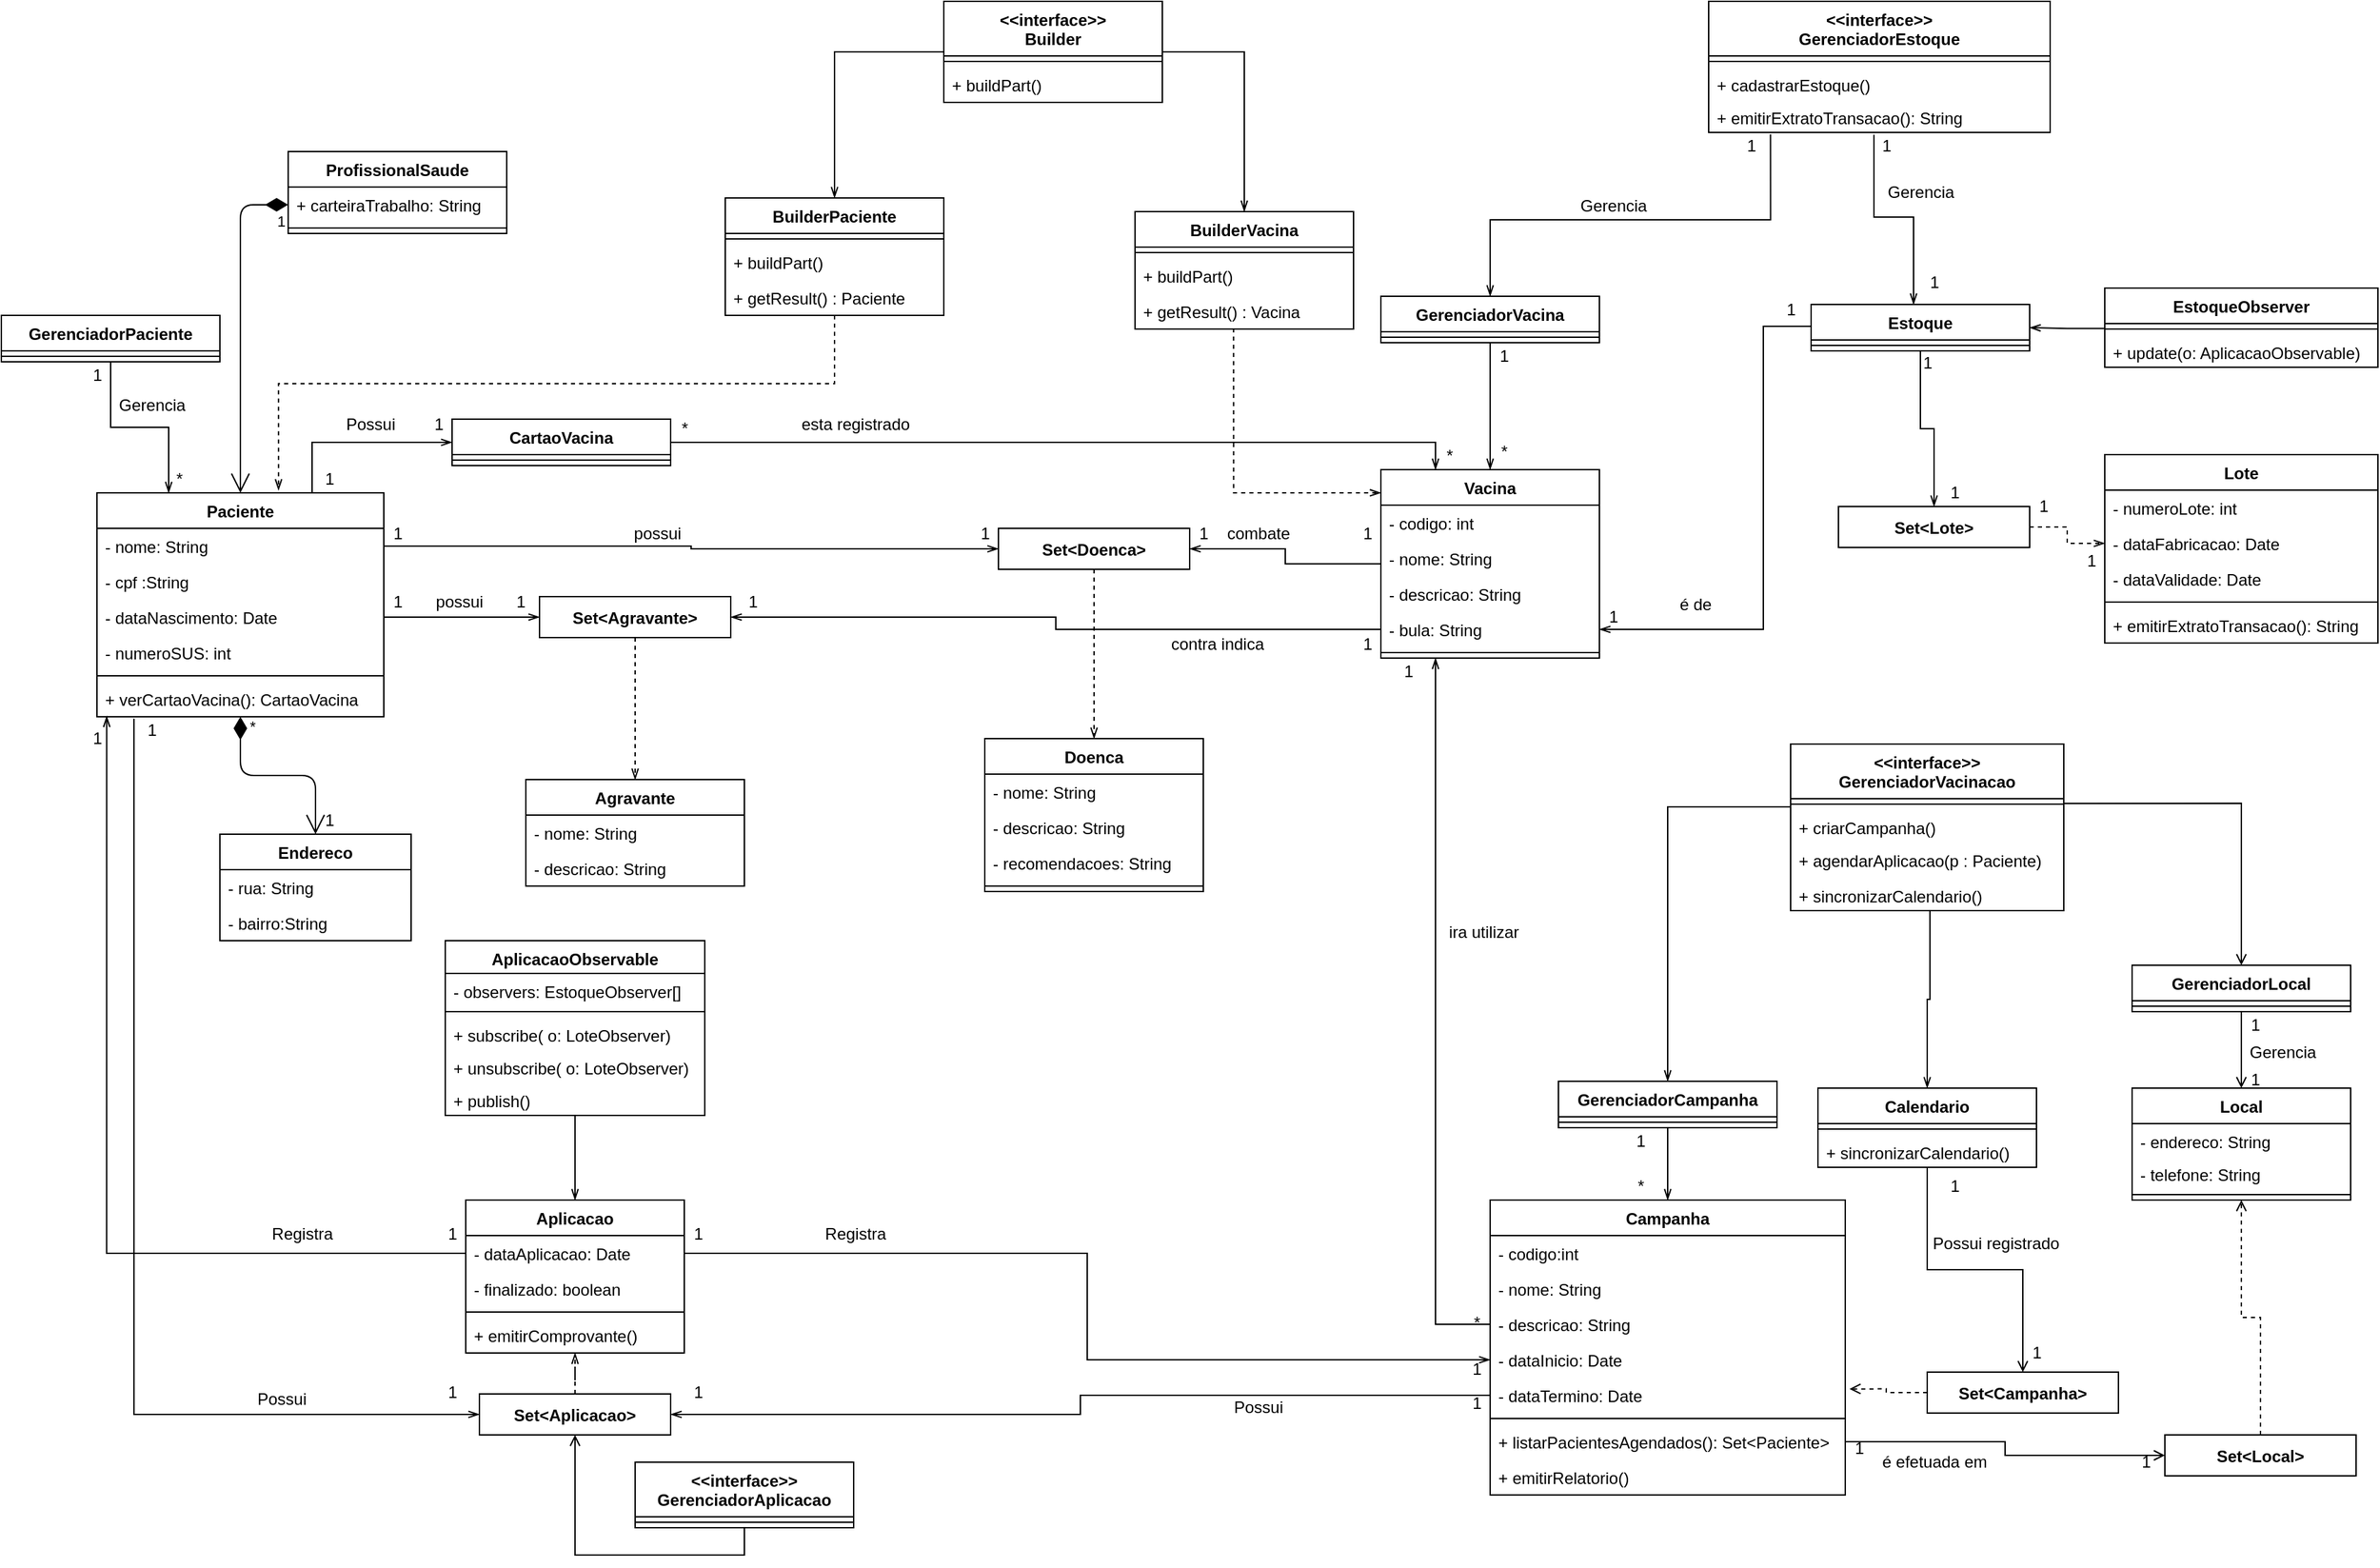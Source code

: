 <mxfile version="14.9.6" type="device"><diagram id="C5RBs43oDa-KdzZeNtuy" name="Page-1"><mxGraphModel dx="1391" dy="1509" grid="1" gridSize="10" guides="1" tooltips="1" connect="1" arrows="1" fold="1" page="1" pageScale="1" pageWidth="827" pageHeight="1169" math="0" shadow="0"><root><mxCell id="WIyWlLk6GJQsqaUBKTNV-0"/><mxCell id="WIyWlLk6GJQsqaUBKTNV-1" parent="WIyWlLk6GJQsqaUBKTNV-0"/><mxCell id="SQjV6YSqSoyrCGhLsmpY-93" style="edgeStyle=orthogonalEdgeStyle;rounded=0;orthogonalLoop=1;jettySize=auto;html=1;exitX=0.75;exitY=0;exitDx=0;exitDy=0;entryX=0;entryY=0.5;entryDx=0;entryDy=0;endArrow=openThin;endFill=0;" parent="WIyWlLk6GJQsqaUBKTNV-1" source="SQjV6YSqSoyrCGhLsmpY-7" target="SQjV6YSqSoyrCGhLsmpY-88" edge="1"><mxGeometry relative="1" as="geometry"/></mxCell><mxCell id="SQjV6YSqSoyrCGhLsmpY-179" style="edgeStyle=orthogonalEdgeStyle;rounded=0;orthogonalLoop=1;jettySize=auto;html=1;entryX=0;entryY=0.5;entryDx=0;entryDy=0;endArrow=openThin;endFill=0;exitX=0.129;exitY=1.051;exitDx=0;exitDy=0;exitPerimeter=0;" parent="WIyWlLk6GJQsqaUBKTNV-1" source="SQjV6YSqSoyrCGhLsmpY-10" target="SQjV6YSqSoyrCGhLsmpY-117" edge="1"><mxGeometry relative="1" as="geometry"><Array as="points"><mxPoint x="47" y="795"/></Array></mxGeometry></mxCell><mxCell id="SQjV6YSqSoyrCGhLsmpY-7" value="Paciente" style="swimlane;fontStyle=1;align=center;verticalAlign=top;childLayout=stackLayout;horizontal=1;startSize=26;horizontalStack=0;resizeParent=1;resizeParentMax=0;resizeLast=0;collapsible=1;marginBottom=0;" parent="WIyWlLk6GJQsqaUBKTNV-1" vertex="1"><mxGeometry x="20" y="120" width="210" height="164" as="geometry"/></mxCell><mxCell id="SQjV6YSqSoyrCGhLsmpY-11" value="- nome: String" style="text;strokeColor=none;fillColor=none;align=left;verticalAlign=top;spacingLeft=4;spacingRight=4;overflow=hidden;rotatable=0;points=[[0,0.5],[1,0.5]];portConstraint=eastwest;" parent="SQjV6YSqSoyrCGhLsmpY-7" vertex="1"><mxGeometry y="26" width="210" height="26" as="geometry"/></mxCell><mxCell id="SQjV6YSqSoyrCGhLsmpY-12" value="- cpf :String" style="text;strokeColor=none;fillColor=none;align=left;verticalAlign=top;spacingLeft=4;spacingRight=4;overflow=hidden;rotatable=0;points=[[0,0.5],[1,0.5]];portConstraint=eastwest;" parent="SQjV6YSqSoyrCGhLsmpY-7" vertex="1"><mxGeometry y="52" width="210" height="26" as="geometry"/></mxCell><mxCell id="SQjV6YSqSoyrCGhLsmpY-13" value="- dataNascimento: Date" style="text;strokeColor=none;fillColor=none;align=left;verticalAlign=top;spacingLeft=4;spacingRight=4;overflow=hidden;rotatable=0;points=[[0,0.5],[1,0.5]];portConstraint=eastwest;" parent="SQjV6YSqSoyrCGhLsmpY-7" vertex="1"><mxGeometry y="78" width="210" height="26" as="geometry"/></mxCell><mxCell id="SQjV6YSqSoyrCGhLsmpY-14" value="- numeroSUS: int" style="text;strokeColor=none;fillColor=none;align=left;verticalAlign=top;spacingLeft=4;spacingRight=4;overflow=hidden;rotatable=0;points=[[0,0.5],[1,0.5]];portConstraint=eastwest;" parent="SQjV6YSqSoyrCGhLsmpY-7" vertex="1"><mxGeometry y="104" width="210" height="26" as="geometry"/></mxCell><mxCell id="SQjV6YSqSoyrCGhLsmpY-9" value="" style="line;strokeWidth=1;fillColor=none;align=left;verticalAlign=middle;spacingTop=-1;spacingLeft=3;spacingRight=3;rotatable=0;labelPosition=right;points=[];portConstraint=eastwest;" parent="SQjV6YSqSoyrCGhLsmpY-7" vertex="1"><mxGeometry y="130" width="210" height="8" as="geometry"/></mxCell><mxCell id="SQjV6YSqSoyrCGhLsmpY-10" value="+ verCartaoVacina(): CartaoVacina" style="text;strokeColor=none;fillColor=none;align=left;verticalAlign=top;spacingLeft=4;spacingRight=4;overflow=hidden;rotatable=0;points=[[0,0.5],[1,0.5]];portConstraint=eastwest;" parent="SQjV6YSqSoyrCGhLsmpY-7" vertex="1"><mxGeometry y="138" width="210" height="26" as="geometry"/></mxCell><mxCell id="SQjV6YSqSoyrCGhLsmpY-20" value="Agravante" style="swimlane;fontStyle=1;align=center;verticalAlign=top;childLayout=stackLayout;horizontal=1;startSize=26;horizontalStack=0;resizeParent=1;resizeParentMax=0;resizeLast=0;collapsible=1;marginBottom=0;" parent="WIyWlLk6GJQsqaUBKTNV-1" vertex="1"><mxGeometry x="334" y="330" width="160" height="78" as="geometry"/></mxCell><mxCell id="SQjV6YSqSoyrCGhLsmpY-17" value="- nome: String" style="text;strokeColor=none;fillColor=none;align=left;verticalAlign=top;spacingLeft=4;spacingRight=4;overflow=hidden;rotatable=0;points=[[0,0.5],[1,0.5]];portConstraint=eastwest;" parent="SQjV6YSqSoyrCGhLsmpY-20" vertex="1"><mxGeometry y="26" width="160" height="26" as="geometry"/></mxCell><mxCell id="SQjV6YSqSoyrCGhLsmpY-18" value="- descricao: String" style="text;strokeColor=none;fillColor=none;align=left;verticalAlign=top;spacingLeft=4;spacingRight=4;overflow=hidden;rotatable=0;points=[[0,0.5],[1,0.5]];portConstraint=eastwest;" parent="SQjV6YSqSoyrCGhLsmpY-20" vertex="1"><mxGeometry y="52" width="160" height="26" as="geometry"/></mxCell><mxCell id="SQjV6YSqSoyrCGhLsmpY-24" value="Endereco" style="swimlane;fontStyle=1;childLayout=stackLayout;horizontal=1;startSize=26;fillColor=none;horizontalStack=0;resizeParent=1;resizeParentMax=0;resizeLast=0;collapsible=1;marginBottom=0;" parent="WIyWlLk6GJQsqaUBKTNV-1" vertex="1"><mxGeometry x="110" y="370" width="140" height="78" as="geometry"/></mxCell><mxCell id="SQjV6YSqSoyrCGhLsmpY-25" value="- rua: String" style="text;strokeColor=none;fillColor=none;align=left;verticalAlign=top;spacingLeft=4;spacingRight=4;overflow=hidden;rotatable=0;points=[[0,0.5],[1,0.5]];portConstraint=eastwest;" parent="SQjV6YSqSoyrCGhLsmpY-24" vertex="1"><mxGeometry y="26" width="140" height="26" as="geometry"/></mxCell><mxCell id="SQjV6YSqSoyrCGhLsmpY-26" value="- bairro:String" style="text;strokeColor=none;fillColor=none;align=left;verticalAlign=top;spacingLeft=4;spacingRight=4;overflow=hidden;rotatable=0;points=[[0,0.5],[1,0.5]];portConstraint=eastwest;" parent="SQjV6YSqSoyrCGhLsmpY-24" vertex="1"><mxGeometry y="52" width="140" height="26" as="geometry"/></mxCell><mxCell id="SQjV6YSqSoyrCGhLsmpY-32" value="ProfissionalSaude" style="swimlane;fontStyle=1;align=center;verticalAlign=top;childLayout=stackLayout;horizontal=1;startSize=26;horizontalStack=0;resizeParent=1;resizeParentMax=0;resizeLast=0;collapsible=1;marginBottom=0;" parent="WIyWlLk6GJQsqaUBKTNV-1" vertex="1"><mxGeometry x="160" y="-130" width="160" height="60" as="geometry"/></mxCell><mxCell id="SQjV6YSqSoyrCGhLsmpY-33" value="+ carteiraTrabalho: String" style="text;strokeColor=none;fillColor=none;align=left;verticalAlign=top;spacingLeft=4;spacingRight=4;overflow=hidden;rotatable=0;points=[[0,0.5],[1,0.5]];portConstraint=eastwest;" parent="SQjV6YSqSoyrCGhLsmpY-32" vertex="1"><mxGeometry y="26" width="160" height="26" as="geometry"/></mxCell><mxCell id="SQjV6YSqSoyrCGhLsmpY-34" value="" style="line;strokeWidth=1;fillColor=none;align=left;verticalAlign=middle;spacingTop=-1;spacingLeft=3;spacingRight=3;rotatable=0;labelPosition=right;points=[];portConstraint=eastwest;" parent="SQjV6YSqSoyrCGhLsmpY-32" vertex="1"><mxGeometry y="52" width="160" height="8" as="geometry"/></mxCell><mxCell id="SQjV6YSqSoyrCGhLsmpY-63" style="edgeStyle=orthogonalEdgeStyle;rounded=0;orthogonalLoop=1;jettySize=auto;html=1;entryX=1;entryY=0.5;entryDx=0;entryDy=0;endArrow=openThin;endFill=0;" parent="WIyWlLk6GJQsqaUBKTNV-1" source="SQjV6YSqSoyrCGhLsmpY-36" target="SQjV6YSqSoyrCGhLsmpY-54" edge="1"><mxGeometry relative="1" as="geometry"/></mxCell><mxCell id="SQjV6YSqSoyrCGhLsmpY-36" value="Vacina" style="swimlane;fontStyle=1;align=center;verticalAlign=top;childLayout=stackLayout;horizontal=1;startSize=26;horizontalStack=0;resizeParent=1;resizeParentMax=0;resizeLast=0;collapsible=1;marginBottom=0;" parent="WIyWlLk6GJQsqaUBKTNV-1" vertex="1"><mxGeometry x="960" y="103" width="160" height="138" as="geometry"/></mxCell><mxCell id="IQErlVjySoV7cqWAEFLD-1" value="- codigo: int" style="text;strokeColor=none;fillColor=none;align=left;verticalAlign=top;spacingLeft=4;spacingRight=4;overflow=hidden;rotatable=0;points=[[0,0.5],[1,0.5]];portConstraint=eastwest;" parent="SQjV6YSqSoyrCGhLsmpY-36" vertex="1"><mxGeometry y="26" width="160" height="26" as="geometry"/></mxCell><mxCell id="SQjV6YSqSoyrCGhLsmpY-37" value="- nome: String" style="text;strokeColor=none;fillColor=none;align=left;verticalAlign=top;spacingLeft=4;spacingRight=4;overflow=hidden;rotatable=0;points=[[0,0.5],[1,0.5]];portConstraint=eastwest;" parent="SQjV6YSqSoyrCGhLsmpY-36" vertex="1"><mxGeometry y="52" width="160" height="26" as="geometry"/></mxCell><mxCell id="SQjV6YSqSoyrCGhLsmpY-40" value="- descricao: String" style="text;strokeColor=none;fillColor=none;align=left;verticalAlign=top;spacingLeft=4;spacingRight=4;overflow=hidden;rotatable=0;points=[[0,0.5],[1,0.5]];portConstraint=eastwest;" parent="SQjV6YSqSoyrCGhLsmpY-36" vertex="1"><mxGeometry y="78" width="160" height="26" as="geometry"/></mxCell><mxCell id="IQErlVjySoV7cqWAEFLD-2" value="- bula: String" style="text;strokeColor=none;fillColor=none;align=left;verticalAlign=top;spacingLeft=4;spacingRight=4;overflow=hidden;rotatable=0;points=[[0,0.5],[1,0.5]];portConstraint=eastwest;" parent="SQjV6YSqSoyrCGhLsmpY-36" vertex="1"><mxGeometry y="104" width="160" height="26" as="geometry"/></mxCell><mxCell id="SQjV6YSqSoyrCGhLsmpY-38" value="" style="line;strokeWidth=1;fillColor=none;align=left;verticalAlign=middle;spacingTop=-1;spacingLeft=3;spacingRight=3;rotatable=0;labelPosition=right;points=[];portConstraint=eastwest;" parent="SQjV6YSqSoyrCGhLsmpY-36" vertex="1"><mxGeometry y="130" width="160" height="8" as="geometry"/></mxCell><mxCell id="SQjV6YSqSoyrCGhLsmpY-41" value="Doenca" style="swimlane;fontStyle=1;align=center;verticalAlign=top;childLayout=stackLayout;horizontal=1;startSize=26;horizontalStack=0;resizeParent=1;resizeParentMax=0;resizeLast=0;collapsible=1;marginBottom=0;" parent="WIyWlLk6GJQsqaUBKTNV-1" vertex="1"><mxGeometry x="670" y="300" width="160" height="112" as="geometry"/></mxCell><mxCell id="SQjV6YSqSoyrCGhLsmpY-42" value="- nome: String" style="text;strokeColor=none;fillColor=none;align=left;verticalAlign=top;spacingLeft=4;spacingRight=4;overflow=hidden;rotatable=0;points=[[0,0.5],[1,0.5]];portConstraint=eastwest;" parent="SQjV6YSqSoyrCGhLsmpY-41" vertex="1"><mxGeometry y="26" width="160" height="26" as="geometry"/></mxCell><mxCell id="SQjV6YSqSoyrCGhLsmpY-45" value="- descricao: String" style="text;strokeColor=none;fillColor=none;align=left;verticalAlign=top;spacingLeft=4;spacingRight=4;overflow=hidden;rotatable=0;points=[[0,0.5],[1,0.5]];portConstraint=eastwest;" parent="SQjV6YSqSoyrCGhLsmpY-41" vertex="1"><mxGeometry y="52" width="160" height="26" as="geometry"/></mxCell><mxCell id="SQjV6YSqSoyrCGhLsmpY-46" value="- recomendacoes: String" style="text;strokeColor=none;fillColor=none;align=left;verticalAlign=top;spacingLeft=4;spacingRight=4;overflow=hidden;rotatable=0;points=[[0,0.5],[1,0.5]];portConstraint=eastwest;" parent="SQjV6YSqSoyrCGhLsmpY-41" vertex="1"><mxGeometry y="78" width="160" height="26" as="geometry"/></mxCell><mxCell id="SQjV6YSqSoyrCGhLsmpY-43" value="" style="line;strokeWidth=1;fillColor=none;align=left;verticalAlign=middle;spacingTop=-1;spacingLeft=3;spacingRight=3;rotatable=0;labelPosition=right;points=[];portConstraint=eastwest;" parent="SQjV6YSqSoyrCGhLsmpY-41" vertex="1"><mxGeometry y="104" width="160" height="8" as="geometry"/></mxCell><mxCell id="SQjV6YSqSoyrCGhLsmpY-50" value="1" style="endArrow=open;html=1;endSize=12;startArrow=diamondThin;startSize=14;startFill=1;align=left;verticalAlign=bottom;exitX=0;exitY=0.5;exitDx=0;exitDy=0;entryX=0.5;entryY=0;entryDx=0;entryDy=0;edgeStyle=orthogonalEdgeStyle;" parent="WIyWlLk6GJQsqaUBKTNV-1" source="SQjV6YSqSoyrCGhLsmpY-33" target="SQjV6YSqSoyrCGhLsmpY-7" edge="1"><mxGeometry x="-0.919" y="21" relative="1" as="geometry"><mxPoint x="305" y="-90" as="sourcePoint"/><mxPoint x="380" y="250" as="targetPoint"/><mxPoint as="offset"/></mxGeometry></mxCell><mxCell id="SQjV6YSqSoyrCGhLsmpY-51" value="*" style="endArrow=open;html=1;endSize=12;startArrow=diamondThin;startSize=14;startFill=1;align=left;verticalAlign=bottom;entryX=0.5;entryY=0;entryDx=0;entryDy=0;exitX=0.5;exitY=1;exitDx=0;exitDy=0;edgeStyle=orthogonalEdgeStyle;" parent="WIyWlLk6GJQsqaUBKTNV-1" source="SQjV6YSqSoyrCGhLsmpY-7" target="SQjV6YSqSoyrCGhLsmpY-24" edge="1"><mxGeometry x="-0.773" y="5" relative="1" as="geometry"><mxPoint x="110" y="310" as="sourcePoint"/><mxPoint x="135" y="130" as="targetPoint"/><mxPoint as="offset"/></mxGeometry></mxCell><mxCell id="SQjV6YSqSoyrCGhLsmpY-62" style="edgeStyle=orthogonalEdgeStyle;rounded=0;orthogonalLoop=1;jettySize=auto;html=1;exitX=0.5;exitY=1;exitDx=0;exitDy=0;entryX=0.5;entryY=0;entryDx=0;entryDy=0;endArrow=openThin;endFill=0;dashed=1;" parent="WIyWlLk6GJQsqaUBKTNV-1" source="SQjV6YSqSoyrCGhLsmpY-54" target="SQjV6YSqSoyrCGhLsmpY-41" edge="1"><mxGeometry relative="1" as="geometry"/></mxCell><mxCell id="SQjV6YSqSoyrCGhLsmpY-54" value="Set&lt;Doenca&gt;" style="fontStyle=1;" parent="WIyWlLk6GJQsqaUBKTNV-1" vertex="1"><mxGeometry x="680" y="146" width="140" height="30" as="geometry"/></mxCell><mxCell id="SQjV6YSqSoyrCGhLsmpY-60" style="edgeStyle=orthogonalEdgeStyle;rounded=0;orthogonalLoop=1;jettySize=auto;html=1;exitX=0.5;exitY=1;exitDx=0;exitDy=0;entryX=0.5;entryY=0;entryDx=0;entryDy=0;endArrow=openThin;endFill=0;dashed=1;" parent="WIyWlLk6GJQsqaUBKTNV-1" source="SQjV6YSqSoyrCGhLsmpY-58" target="SQjV6YSqSoyrCGhLsmpY-20" edge="1"><mxGeometry relative="1" as="geometry"/></mxCell><mxCell id="SQjV6YSqSoyrCGhLsmpY-58" value="Set&lt;Agravante&gt;" style="fontStyle=1;" parent="WIyWlLk6GJQsqaUBKTNV-1" vertex="1"><mxGeometry x="344" y="196" width="140" height="30" as="geometry"/></mxCell><mxCell id="SQjV6YSqSoyrCGhLsmpY-59" style="edgeStyle=orthogonalEdgeStyle;rounded=0;orthogonalLoop=1;jettySize=auto;html=1;entryX=0;entryY=0.5;entryDx=0;entryDy=0;endArrow=openThin;endFill=0;" parent="WIyWlLk6GJQsqaUBKTNV-1" source="SQjV6YSqSoyrCGhLsmpY-13" target="SQjV6YSqSoyrCGhLsmpY-58" edge="1"><mxGeometry relative="1" as="geometry"/></mxCell><mxCell id="SQjV6YSqSoyrCGhLsmpY-61" style="edgeStyle=orthogonalEdgeStyle;rounded=0;orthogonalLoop=1;jettySize=auto;html=1;exitX=1;exitY=0.5;exitDx=0;exitDy=0;entryX=0;entryY=0.5;entryDx=0;entryDy=0;endArrow=openThin;endFill=0;" parent="WIyWlLk6GJQsqaUBKTNV-1" source="SQjV6YSqSoyrCGhLsmpY-11" target="SQjV6YSqSoyrCGhLsmpY-54" edge="1"><mxGeometry relative="1" as="geometry"/></mxCell><mxCell id="SQjV6YSqSoyrCGhLsmpY-64" style="edgeStyle=orthogonalEdgeStyle;rounded=0;orthogonalLoop=1;jettySize=auto;html=1;entryX=1;entryY=0.5;entryDx=0;entryDy=0;endArrow=openThin;endFill=0;exitX=0;exitY=0.5;exitDx=0;exitDy=0;" parent="WIyWlLk6GJQsqaUBKTNV-1" source="IQErlVjySoV7cqWAEFLD-2" target="SQjV6YSqSoyrCGhLsmpY-58" edge="1"><mxGeometry relative="1" as="geometry"><mxPoint x="960" y="254" as="sourcePoint"/><Array as="points"><mxPoint x="722" y="220"/><mxPoint x="722" y="211"/></Array></mxGeometry></mxCell><mxCell id="SQjV6YSqSoyrCGhLsmpY-70" style="edgeStyle=orthogonalEdgeStyle;rounded=0;orthogonalLoop=1;jettySize=auto;html=1;exitX=0.5;exitY=1;exitDx=0;exitDy=0;entryX=0.25;entryY=0;entryDx=0;entryDy=0;endArrow=openThin;endFill=0;" parent="WIyWlLk6GJQsqaUBKTNV-1" source="SQjV6YSqSoyrCGhLsmpY-66" target="SQjV6YSqSoyrCGhLsmpY-7" edge="1"><mxGeometry relative="1" as="geometry"/></mxCell><mxCell id="SQjV6YSqSoyrCGhLsmpY-66" value="GerenciadorPaciente" style="swimlane;fontStyle=1;align=center;verticalAlign=top;childLayout=stackLayout;horizontal=1;startSize=26;horizontalStack=0;resizeParent=1;resizeParentMax=0;resizeLast=0;collapsible=1;marginBottom=0;" parent="WIyWlLk6GJQsqaUBKTNV-1" vertex="1"><mxGeometry x="-50" y="-10" width="160" height="34" as="geometry"/></mxCell><mxCell id="SQjV6YSqSoyrCGhLsmpY-68" value="" style="line;strokeWidth=1;fillColor=none;align=left;verticalAlign=middle;spacingTop=-1;spacingLeft=3;spacingRight=3;rotatable=0;labelPosition=right;points=[];portConstraint=eastwest;" parent="SQjV6YSqSoyrCGhLsmpY-66" vertex="1"><mxGeometry y="26" width="160" height="8" as="geometry"/></mxCell><mxCell id="SQjV6YSqSoyrCGhLsmpY-71" value="*" style="text;html=1;align=center;verticalAlign=middle;resizable=0;points=[];autosize=1;strokeColor=none;" parent="WIyWlLk6GJQsqaUBKTNV-1" vertex="1"><mxGeometry x="70" y="100" width="20" height="20" as="geometry"/></mxCell><mxCell id="SQjV6YSqSoyrCGhLsmpY-72" value="1" style="text;html=1;align=center;verticalAlign=middle;resizable=0;points=[];autosize=1;strokeColor=none;" parent="WIyWlLk6GJQsqaUBKTNV-1" vertex="1"><mxGeometry x="10" y="24" width="20" height="20" as="geometry"/></mxCell><mxCell id="SQjV6YSqSoyrCGhLsmpY-75" style="edgeStyle=orthogonalEdgeStyle;rounded=0;orthogonalLoop=1;jettySize=auto;html=1;exitX=0.5;exitY=1;exitDx=0;exitDy=0;endArrow=openThin;endFill=0;" parent="WIyWlLk6GJQsqaUBKTNV-1" source="SQjV6YSqSoyrCGhLsmpY-73" target="SQjV6YSqSoyrCGhLsmpY-36" edge="1"><mxGeometry relative="1" as="geometry"/></mxCell><mxCell id="SQjV6YSqSoyrCGhLsmpY-73" value="GerenciadorVacina" style="swimlane;fontStyle=1;align=center;verticalAlign=top;childLayout=stackLayout;horizontal=1;startSize=26;horizontalStack=0;resizeParent=1;resizeParentMax=0;resizeLast=0;collapsible=1;marginBottom=0;" parent="WIyWlLk6GJQsqaUBKTNV-1" vertex="1"><mxGeometry x="960" y="-24" width="160" height="34" as="geometry"/></mxCell><mxCell id="SQjV6YSqSoyrCGhLsmpY-74" value="" style="line;strokeWidth=1;fillColor=none;align=left;verticalAlign=middle;spacingTop=-1;spacingLeft=3;spacingRight=3;rotatable=0;labelPosition=right;points=[];portConstraint=eastwest;" parent="SQjV6YSqSoyrCGhLsmpY-73" vertex="1"><mxGeometry y="26" width="160" height="8" as="geometry"/></mxCell><mxCell id="SQjV6YSqSoyrCGhLsmpY-76" value="*" style="text;html=1;align=center;verticalAlign=middle;resizable=0;points=[];autosize=1;strokeColor=none;" parent="WIyWlLk6GJQsqaUBKTNV-1" vertex="1"><mxGeometry x="1040" y="80" width="20" height="20" as="geometry"/></mxCell><mxCell id="SQjV6YSqSoyrCGhLsmpY-78" value="1" style="text;html=1;align=center;verticalAlign=middle;resizable=0;points=[];autosize=1;strokeColor=none;" parent="WIyWlLk6GJQsqaUBKTNV-1" vertex="1"><mxGeometry x="230" y="190" width="20" height="20" as="geometry"/></mxCell><mxCell id="SQjV6YSqSoyrCGhLsmpY-79" value="1" style="text;html=1;align=center;verticalAlign=middle;resizable=0;points=[];autosize=1;strokeColor=none;" parent="WIyWlLk6GJQsqaUBKTNV-1" vertex="1"><mxGeometry x="320" y="190" width="20" height="20" as="geometry"/></mxCell><mxCell id="SQjV6YSqSoyrCGhLsmpY-80" value="Lote" style="swimlane;fontStyle=1;align=center;verticalAlign=top;childLayout=stackLayout;horizontal=1;startSize=26;horizontalStack=0;resizeParent=1;resizeParentMax=0;resizeLast=0;collapsible=1;marginBottom=0;" parent="WIyWlLk6GJQsqaUBKTNV-1" vertex="1"><mxGeometry x="1490" y="92" width="200" height="138" as="geometry"/></mxCell><mxCell id="SQjV6YSqSoyrCGhLsmpY-81" value="- numeroLote: int" style="text;strokeColor=none;fillColor=none;align=left;verticalAlign=top;spacingLeft=4;spacingRight=4;overflow=hidden;rotatable=0;points=[[0,0.5],[1,0.5]];portConstraint=eastwest;" parent="SQjV6YSqSoyrCGhLsmpY-80" vertex="1"><mxGeometry y="26" width="200" height="26" as="geometry"/></mxCell><mxCell id="SQjV6YSqSoyrCGhLsmpY-85" value="- dataFabricacao: Date" style="text;strokeColor=none;fillColor=none;align=left;verticalAlign=top;spacingLeft=4;spacingRight=4;overflow=hidden;rotatable=0;points=[[0,0.5],[1,0.5]];portConstraint=eastwest;" parent="SQjV6YSqSoyrCGhLsmpY-80" vertex="1"><mxGeometry y="52" width="200" height="26" as="geometry"/></mxCell><mxCell id="SQjV6YSqSoyrCGhLsmpY-86" value="- dataValidade: Date" style="text;strokeColor=none;fillColor=none;align=left;verticalAlign=top;spacingLeft=4;spacingRight=4;overflow=hidden;rotatable=0;points=[[0,0.5],[1,0.5]];portConstraint=eastwest;" parent="SQjV6YSqSoyrCGhLsmpY-80" vertex="1"><mxGeometry y="78" width="200" height="26" as="geometry"/></mxCell><mxCell id="SQjV6YSqSoyrCGhLsmpY-83" value="" style="line;strokeWidth=1;fillColor=none;align=left;verticalAlign=middle;spacingTop=-1;spacingLeft=3;spacingRight=3;rotatable=0;labelPosition=right;points=[];portConstraint=eastwest;" parent="SQjV6YSqSoyrCGhLsmpY-80" vertex="1"><mxGeometry y="104" width="200" height="8" as="geometry"/></mxCell><mxCell id="SQjV6YSqSoyrCGhLsmpY-103" value="+ emitirExtratoTransacao(): String" style="text;strokeColor=none;fillColor=none;align=left;verticalAlign=top;spacingLeft=4;spacingRight=4;overflow=hidden;rotatable=0;points=[[0,0.5],[1,0.5]];portConstraint=eastwest;" parent="SQjV6YSqSoyrCGhLsmpY-80" vertex="1"><mxGeometry y="112" width="200" height="26" as="geometry"/></mxCell><mxCell id="SQjV6YSqSoyrCGhLsmpY-94" style="edgeStyle=orthogonalEdgeStyle;rounded=0;orthogonalLoop=1;jettySize=auto;html=1;exitX=1;exitY=0.5;exitDx=0;exitDy=0;entryX=0.25;entryY=0;entryDx=0;entryDy=0;endArrow=openThin;endFill=0;" parent="WIyWlLk6GJQsqaUBKTNV-1" source="SQjV6YSqSoyrCGhLsmpY-88" target="SQjV6YSqSoyrCGhLsmpY-36" edge="1"><mxGeometry relative="1" as="geometry"/></mxCell><mxCell id="SQjV6YSqSoyrCGhLsmpY-88" value="CartaoVacina" style="swimlane;fontStyle=1;align=center;verticalAlign=top;childLayout=stackLayout;horizontal=1;startSize=26;horizontalStack=0;resizeParent=1;resizeParentMax=0;resizeLast=0;collapsible=1;marginBottom=0;" parent="WIyWlLk6GJQsqaUBKTNV-1" vertex="1"><mxGeometry x="280" y="66" width="160" height="34" as="geometry"/></mxCell><mxCell id="SQjV6YSqSoyrCGhLsmpY-90" value="" style="line;strokeWidth=1;fillColor=none;align=left;verticalAlign=middle;spacingTop=-1;spacingLeft=3;spacingRight=3;rotatable=0;labelPosition=right;points=[];portConstraint=eastwest;" parent="SQjV6YSqSoyrCGhLsmpY-88" vertex="1"><mxGeometry y="26" width="160" height="8" as="geometry"/></mxCell><mxCell id="IQErlVjySoV7cqWAEFLD-111" style="edgeStyle=orthogonalEdgeStyle;rounded=0;orthogonalLoop=1;jettySize=auto;html=1;exitX=0.5;exitY=1;exitDx=0;exitDy=0;entryX=0.5;entryY=0;entryDx=0;entryDy=0;endArrow=openThin;endFill=0;" parent="WIyWlLk6GJQsqaUBKTNV-1" source="SQjV6YSqSoyrCGhLsmpY-95" target="IQErlVjySoV7cqWAEFLD-74" edge="1"><mxGeometry relative="1" as="geometry"/></mxCell><mxCell id="SQjV6YSqSoyrCGhLsmpY-95" value="Estoque" style="swimlane;fontStyle=1;align=center;verticalAlign=top;childLayout=stackLayout;horizontal=1;startSize=26;horizontalStack=0;resizeParent=1;resizeParentMax=0;resizeLast=0;collapsible=1;marginBottom=0;" parent="WIyWlLk6GJQsqaUBKTNV-1" vertex="1"><mxGeometry x="1275" y="-18" width="160" height="34" as="geometry"/></mxCell><mxCell id="SQjV6YSqSoyrCGhLsmpY-96" value="" style="line;strokeWidth=1;fillColor=none;align=left;verticalAlign=middle;spacingTop=-1;spacingLeft=3;spacingRight=3;rotatable=0;labelPosition=right;points=[];portConstraint=eastwest;" parent="SQjV6YSqSoyrCGhLsmpY-95" vertex="1"><mxGeometry y="26" width="160" height="8" as="geometry"/></mxCell><mxCell id="SQjV6YSqSoyrCGhLsmpY-104" value="Campanha" style="swimlane;fontStyle=1;align=center;verticalAlign=top;childLayout=stackLayout;horizontal=1;startSize=26;horizontalStack=0;resizeParent=1;resizeParentMax=0;resizeLast=0;collapsible=1;marginBottom=0;" parent="WIyWlLk6GJQsqaUBKTNV-1" vertex="1"><mxGeometry x="1040" y="638" width="260" height="216" as="geometry"/></mxCell><mxCell id="IQErlVjySoV7cqWAEFLD-19" value="- codigo:int" style="text;strokeColor=none;fillColor=none;align=left;verticalAlign=top;spacingLeft=4;spacingRight=4;overflow=hidden;rotatable=0;points=[[0,0.5],[1,0.5]];portConstraint=eastwest;" parent="SQjV6YSqSoyrCGhLsmpY-104" vertex="1"><mxGeometry y="26" width="260" height="26" as="geometry"/></mxCell><mxCell id="SQjV6YSqSoyrCGhLsmpY-105" value="- nome: String" style="text;strokeColor=none;fillColor=none;align=left;verticalAlign=top;spacingLeft=4;spacingRight=4;overflow=hidden;rotatable=0;points=[[0,0.5],[1,0.5]];portConstraint=eastwest;" parent="SQjV6YSqSoyrCGhLsmpY-104" vertex="1"><mxGeometry y="52" width="260" height="26" as="geometry"/></mxCell><mxCell id="SQjV6YSqSoyrCGhLsmpY-108" value="- descricao: String" style="text;strokeColor=none;fillColor=none;align=left;verticalAlign=top;spacingLeft=4;spacingRight=4;overflow=hidden;rotatable=0;points=[[0,0.5],[1,0.5]];portConstraint=eastwest;" parent="SQjV6YSqSoyrCGhLsmpY-104" vertex="1"><mxGeometry y="78" width="260" height="26" as="geometry"/></mxCell><mxCell id="SQjV6YSqSoyrCGhLsmpY-109" value="- dataInicio: Date" style="text;strokeColor=none;fillColor=none;align=left;verticalAlign=top;spacingLeft=4;spacingRight=4;overflow=hidden;rotatable=0;points=[[0,0.5],[1,0.5]];portConstraint=eastwest;" parent="SQjV6YSqSoyrCGhLsmpY-104" vertex="1"><mxGeometry y="104" width="260" height="26" as="geometry"/></mxCell><mxCell id="SQjV6YSqSoyrCGhLsmpY-110" value="- dataTermino: Date" style="text;strokeColor=none;fillColor=none;align=left;verticalAlign=top;spacingLeft=4;spacingRight=4;overflow=hidden;rotatable=0;points=[[0,0.5],[1,0.5]];portConstraint=eastwest;" parent="SQjV6YSqSoyrCGhLsmpY-104" vertex="1"><mxGeometry y="130" width="260" height="26" as="geometry"/></mxCell><mxCell id="SQjV6YSqSoyrCGhLsmpY-106" value="" style="line;strokeWidth=1;fillColor=none;align=left;verticalAlign=middle;spacingTop=-1;spacingLeft=3;spacingRight=3;rotatable=0;labelPosition=right;points=[];portConstraint=eastwest;" parent="SQjV6YSqSoyrCGhLsmpY-104" vertex="1"><mxGeometry y="156" width="260" height="8" as="geometry"/></mxCell><mxCell id="IQErlVjySoV7cqWAEFLD-3" value="+ listarPacientesAgendados(): Set&lt;Paciente&gt; " style="text;strokeColor=none;fillColor=none;align=left;verticalAlign=top;spacingLeft=4;spacingRight=4;overflow=hidden;rotatable=0;points=[[0,0.5],[1,0.5]];portConstraint=eastwest;" parent="SQjV6YSqSoyrCGhLsmpY-104" vertex="1"><mxGeometry y="164" width="260" height="26" as="geometry"/></mxCell><mxCell id="IQErlVjySoV7cqWAEFLD-17" value="+ emitirRelatorio()" style="text;strokeColor=none;fillColor=none;align=left;verticalAlign=top;spacingLeft=4;spacingRight=4;overflow=hidden;rotatable=0;points=[[0,0.5],[1,0.5]];portConstraint=eastwest;" parent="SQjV6YSqSoyrCGhLsmpY-104" vertex="1"><mxGeometry y="190" width="260" height="26" as="geometry"/></mxCell><mxCell id="SQjV6YSqSoyrCGhLsmpY-111" value="Aplicacao" style="swimlane;fontStyle=1;align=center;verticalAlign=top;childLayout=stackLayout;horizontal=1;startSize=26;horizontalStack=0;resizeParent=1;resizeParentMax=0;resizeLast=0;collapsible=1;marginBottom=0;" parent="WIyWlLk6GJQsqaUBKTNV-1" vertex="1"><mxGeometry x="290" y="638" width="160" height="112" as="geometry"/></mxCell><mxCell id="SQjV6YSqSoyrCGhLsmpY-130" value="- dataAplicacao: Date" style="text;strokeColor=none;fillColor=none;align=left;verticalAlign=top;spacingLeft=4;spacingRight=4;overflow=hidden;rotatable=0;points=[[0,0.5],[1,0.5]];portConstraint=eastwest;" parent="SQjV6YSqSoyrCGhLsmpY-111" vertex="1"><mxGeometry y="26" width="160" height="26" as="geometry"/></mxCell><mxCell id="IQErlVjySoV7cqWAEFLD-42" value="- finalizado: boolean" style="text;strokeColor=none;fillColor=none;align=left;verticalAlign=top;spacingLeft=4;spacingRight=4;overflow=hidden;rotatable=0;points=[[0,0.5],[1,0.5]];portConstraint=eastwest;" parent="SQjV6YSqSoyrCGhLsmpY-111" vertex="1"><mxGeometry y="52" width="160" height="26" as="geometry"/></mxCell><mxCell id="SQjV6YSqSoyrCGhLsmpY-116" value="" style="line;strokeWidth=1;fillColor=none;align=left;verticalAlign=middle;spacingTop=-1;spacingLeft=3;spacingRight=3;rotatable=0;labelPosition=right;points=[];portConstraint=eastwest;" parent="SQjV6YSqSoyrCGhLsmpY-111" vertex="1"><mxGeometry y="78" width="160" height="8" as="geometry"/></mxCell><mxCell id="IQErlVjySoV7cqWAEFLD-18" value="+ emitirComprovante()" style="text;strokeColor=none;fillColor=none;align=left;verticalAlign=top;spacingLeft=4;spacingRight=4;overflow=hidden;rotatable=0;points=[[0,0.5],[1,0.5]];portConstraint=eastwest;" parent="SQjV6YSqSoyrCGhLsmpY-111" vertex="1"><mxGeometry y="86" width="160" height="26" as="geometry"/></mxCell><mxCell id="SQjV6YSqSoyrCGhLsmpY-126" style="edgeStyle=orthogonalEdgeStyle;rounded=0;orthogonalLoop=1;jettySize=auto;html=1;entryX=0.5;entryY=1;entryDx=0;entryDy=0;endArrow=openThin;endFill=0;dashed=1;" parent="WIyWlLk6GJQsqaUBKTNV-1" source="SQjV6YSqSoyrCGhLsmpY-117" target="SQjV6YSqSoyrCGhLsmpY-111" edge="1"><mxGeometry relative="1" as="geometry"/></mxCell><mxCell id="SQjV6YSqSoyrCGhLsmpY-117" value="Set&lt;Aplicacao&gt;" style="fontStyle=1;" parent="WIyWlLk6GJQsqaUBKTNV-1" vertex="1"><mxGeometry x="300" y="780" width="140" height="30" as="geometry"/></mxCell><mxCell id="SQjV6YSqSoyrCGhLsmpY-125" style="edgeStyle=orthogonalEdgeStyle;rounded=0;orthogonalLoop=1;jettySize=auto;html=1;exitX=0;exitY=0.5;exitDx=0;exitDy=0;entryX=1;entryY=0.5;entryDx=0;entryDy=0;endArrow=openThin;endFill=0;" parent="WIyWlLk6GJQsqaUBKTNV-1" source="SQjV6YSqSoyrCGhLsmpY-110" target="SQjV6YSqSoyrCGhLsmpY-117" edge="1"><mxGeometry relative="1" as="geometry"/></mxCell><mxCell id="SQjV6YSqSoyrCGhLsmpY-132" value="1" style="text;html=1;align=center;verticalAlign=middle;resizable=0;points=[];autosize=1;strokeColor=none;" parent="WIyWlLk6GJQsqaUBKTNV-1" vertex="1"><mxGeometry x="450" y="769" width="20" height="20" as="geometry"/></mxCell><mxCell id="IQErlVjySoV7cqWAEFLD-14" style="edgeStyle=orthogonalEdgeStyle;rounded=0;orthogonalLoop=1;jettySize=auto;html=1;entryX=0.5;entryY=0;entryDx=0;entryDy=0;endArrow=open;endFill=0;" parent="WIyWlLk6GJQsqaUBKTNV-1" source="SQjV6YSqSoyrCGhLsmpY-136" target="IQErlVjySoV7cqWAEFLD-5" edge="1"><mxGeometry relative="1" as="geometry"/></mxCell><mxCell id="SQjV6YSqSoyrCGhLsmpY-136" value="Calendario" style="swimlane;fontStyle=1;align=center;verticalAlign=top;childLayout=stackLayout;horizontal=1;startSize=26;horizontalStack=0;resizeParent=1;resizeParentMax=0;resizeLast=0;collapsible=1;marginBottom=0;" parent="WIyWlLk6GJQsqaUBKTNV-1" vertex="1"><mxGeometry x="1280" y="556" width="160" height="58" as="geometry"/></mxCell><mxCell id="SQjV6YSqSoyrCGhLsmpY-141" value="" style="line;strokeWidth=1;fillColor=none;align=left;verticalAlign=middle;spacingTop=-1;spacingLeft=3;spacingRight=3;rotatable=0;labelPosition=right;points=[];portConstraint=eastwest;" parent="SQjV6YSqSoyrCGhLsmpY-136" vertex="1"><mxGeometry y="26" width="160" height="8" as="geometry"/></mxCell><mxCell id="SQjV6YSqSoyrCGhLsmpY-142" value="+ sincronizarCalendario() " style="text;strokeColor=none;fillColor=none;align=left;verticalAlign=top;spacingLeft=4;spacingRight=4;overflow=hidden;rotatable=0;points=[[0,0.5],[1,0.5]];portConstraint=eastwest;" parent="SQjV6YSqSoyrCGhLsmpY-136" vertex="1"><mxGeometry y="34" width="160" height="24" as="geometry"/></mxCell><mxCell id="SQjV6YSqSoyrCGhLsmpY-151" style="edgeStyle=orthogonalEdgeStyle;rounded=0;orthogonalLoop=1;jettySize=auto;html=1;exitX=0.5;exitY=1;exitDx=0;exitDy=0;entryX=0.5;entryY=0;entryDx=0;entryDy=0;endArrow=openThin;endFill=0;" parent="WIyWlLk6GJQsqaUBKTNV-1" source="SQjV6YSqSoyrCGhLsmpY-146" target="SQjV6YSqSoyrCGhLsmpY-104" edge="1"><mxGeometry relative="1" as="geometry"/></mxCell><mxCell id="SQjV6YSqSoyrCGhLsmpY-146" value="GerenciadorCampanha" style="swimlane;fontStyle=1;align=center;verticalAlign=top;childLayout=stackLayout;horizontal=1;startSize=26;horizontalStack=0;resizeParent=1;resizeParentMax=0;resizeLast=0;collapsible=1;marginBottom=0;" parent="WIyWlLk6GJQsqaUBKTNV-1" vertex="1"><mxGeometry x="1090" y="551" width="160" height="34" as="geometry"/></mxCell><mxCell id="SQjV6YSqSoyrCGhLsmpY-147" value="" style="line;strokeWidth=1;fillColor=none;align=left;verticalAlign=middle;spacingTop=-1;spacingLeft=3;spacingRight=3;rotatable=0;labelPosition=right;points=[];portConstraint=eastwest;" parent="SQjV6YSqSoyrCGhLsmpY-146" vertex="1"><mxGeometry y="26" width="160" height="8" as="geometry"/></mxCell><mxCell id="SQjV6YSqSoyrCGhLsmpY-150" style="edgeStyle=orthogonalEdgeStyle;rounded=0;orthogonalLoop=1;jettySize=auto;html=1;exitX=0;exitY=0.5;exitDx=0;exitDy=0;entryX=0.25;entryY=1;entryDx=0;entryDy=0;endArrow=openThin;endFill=0;" parent="WIyWlLk6GJQsqaUBKTNV-1" source="SQjV6YSqSoyrCGhLsmpY-108" target="SQjV6YSqSoyrCGhLsmpY-36" edge="1"><mxGeometry relative="1" as="geometry"><mxPoint x="967.52" y="267.338" as="targetPoint"/></mxGeometry></mxCell><mxCell id="SQjV6YSqSoyrCGhLsmpY-161" style="edgeStyle=orthogonalEdgeStyle;rounded=0;orthogonalLoop=1;jettySize=auto;html=1;exitX=0;exitY=0.75;exitDx=0;exitDy=0;endArrow=openThin;endFill=0;exitPerimeter=0;" parent="WIyWlLk6GJQsqaUBKTNV-1" source="SQjV6YSqSoyrCGhLsmpY-157" target="SQjV6YSqSoyrCGhLsmpY-146" edge="1"><mxGeometry relative="1" as="geometry"/></mxCell><mxCell id="SQjV6YSqSoyrCGhLsmpY-162" style="edgeStyle=orthogonalEdgeStyle;rounded=0;orthogonalLoop=1;jettySize=auto;html=1;exitX=0.51;exitY=1;exitDx=0;exitDy=0;entryX=0.5;entryY=0;entryDx=0;entryDy=0;endArrow=openThin;endFill=0;exitPerimeter=0;" parent="WIyWlLk6GJQsqaUBKTNV-1" source="SQjV6YSqSoyrCGhLsmpY-163" target="SQjV6YSqSoyrCGhLsmpY-136" edge="1"><mxGeometry relative="1" as="geometry"><mxPoint x="1554" y="526" as="targetPoint"/></mxGeometry></mxCell><mxCell id="SQjV6YSqSoyrCGhLsmpY-155" value="&lt;&lt;interface&gt;&gt;&#10;GerenciadorVacinacao" style="swimlane;fontStyle=1;align=center;verticalAlign=top;childLayout=stackLayout;horizontal=1;startSize=40;horizontalStack=0;resizeParent=1;resizeParentMax=0;resizeLast=0;collapsible=1;marginBottom=0;" parent="WIyWlLk6GJQsqaUBKTNV-1" vertex="1"><mxGeometry x="1260" y="304" width="200" height="122" as="geometry"/></mxCell><mxCell id="SQjV6YSqSoyrCGhLsmpY-157" value="" style="line;strokeWidth=1;fillColor=none;align=left;verticalAlign=middle;spacingTop=-1;spacingLeft=3;spacingRight=3;rotatable=0;labelPosition=right;points=[];portConstraint=eastwest;" parent="SQjV6YSqSoyrCGhLsmpY-155" vertex="1"><mxGeometry y="40" width="200" height="8" as="geometry"/></mxCell><mxCell id="SQjV6YSqSoyrCGhLsmpY-164" value="+ criarCampanha()" style="text;strokeColor=none;fillColor=none;align=left;verticalAlign=top;spacingLeft=4;spacingRight=4;overflow=hidden;rotatable=0;points=[[0,0.5],[1,0.5]];portConstraint=eastwest;" parent="SQjV6YSqSoyrCGhLsmpY-155" vertex="1"><mxGeometry y="48" width="200" height="24" as="geometry"/></mxCell><mxCell id="SQjV6YSqSoyrCGhLsmpY-35" value="+ agendarAplicacao(p : Paciente)" style="text;strokeColor=none;fillColor=none;align=left;verticalAlign=top;spacingLeft=4;spacingRight=4;overflow=hidden;rotatable=0;points=[[0,0.5],[1,0.5]];portConstraint=eastwest;" parent="SQjV6YSqSoyrCGhLsmpY-155" vertex="1"><mxGeometry y="72" width="200" height="26" as="geometry"/></mxCell><mxCell id="SQjV6YSqSoyrCGhLsmpY-163" value="+ sincronizarCalendario() " style="text;strokeColor=none;fillColor=none;align=left;verticalAlign=top;spacingLeft=4;spacingRight=4;overflow=hidden;rotatable=0;points=[[0,0.5],[1,0.5]];portConstraint=eastwest;" parent="SQjV6YSqSoyrCGhLsmpY-155" vertex="1"><mxGeometry y="98" width="200" height="24" as="geometry"/></mxCell><mxCell id="IQErlVjySoV7cqWAEFLD-76" style="edgeStyle=orthogonalEdgeStyle;rounded=0;orthogonalLoop=1;jettySize=auto;html=1;endArrow=openThin;endFill=0;exitX=0.484;exitY=1.075;exitDx=0;exitDy=0;exitPerimeter=0;" parent="WIyWlLk6GJQsqaUBKTNV-1" source="IQErlVjySoV7cqWAEFLD-64" target="SQjV6YSqSoyrCGhLsmpY-95" edge="1"><mxGeometry relative="1" as="geometry"><Array as="points"><mxPoint x="1321" y="-82"/><mxPoint x="1350" y="-82"/></Array></mxGeometry></mxCell><mxCell id="SQjV6YSqSoyrCGhLsmpY-166" value="&lt;&lt;interface&gt;&gt;&#10;GerenciadorEstoque" style="swimlane;fontStyle=1;align=center;verticalAlign=top;childLayout=stackLayout;horizontal=1;startSize=40;horizontalStack=0;resizeParent=1;resizeParentMax=0;resizeLast=0;collapsible=1;marginBottom=0;" parent="WIyWlLk6GJQsqaUBKTNV-1" vertex="1"><mxGeometry x="1200" y="-240" width="250" height="96" as="geometry"/></mxCell><mxCell id="SQjV6YSqSoyrCGhLsmpY-167" value="" style="line;strokeWidth=1;fillColor=none;align=left;verticalAlign=middle;spacingTop=-1;spacingLeft=3;spacingRight=3;rotatable=0;labelPosition=right;points=[];portConstraint=eastwest;" parent="SQjV6YSqSoyrCGhLsmpY-166" vertex="1"><mxGeometry y="40" width="250" height="8" as="geometry"/></mxCell><mxCell id="SQjV6YSqSoyrCGhLsmpY-168" value="+ cadastrarEstoque()" style="text;strokeColor=none;fillColor=none;align=left;verticalAlign=top;spacingLeft=4;spacingRight=4;overflow=hidden;rotatable=0;points=[[0,0.5],[1,0.5]];portConstraint=eastwest;" parent="SQjV6YSqSoyrCGhLsmpY-166" vertex="1"><mxGeometry y="48" width="250" height="24" as="geometry"/></mxCell><mxCell id="IQErlVjySoV7cqWAEFLD-64" value="+ emitirExtratoTransacao(): String" style="text;strokeColor=none;fillColor=none;align=left;verticalAlign=top;spacingLeft=4;spacingRight=4;overflow=hidden;rotatable=0;points=[[0,0.5],[1,0.5]];portConstraint=eastwest;" parent="SQjV6YSqSoyrCGhLsmpY-166" vertex="1"><mxGeometry y="72" width="250" height="24" as="geometry"/></mxCell><mxCell id="SQjV6YSqSoyrCGhLsmpY-170" style="edgeStyle=orthogonalEdgeStyle;rounded=0;orthogonalLoop=1;jettySize=auto;html=1;entryX=0.5;entryY=0;entryDx=0;entryDy=0;endArrow=openThin;endFill=0;exitX=0.181;exitY=1.065;exitDx=0;exitDy=0;exitPerimeter=0;" parent="WIyWlLk6GJQsqaUBKTNV-1" source="IQErlVjySoV7cqWAEFLD-64" target="SQjV6YSqSoyrCGhLsmpY-73" edge="1"><mxGeometry relative="1" as="geometry"><mxPoint x="1246" y="-130" as="sourcePoint"/><Array as="points"><mxPoint x="1245" y="-80"/><mxPoint x="1040" y="-80"/></Array></mxGeometry></mxCell><mxCell id="SQjV6YSqSoyrCGhLsmpY-172" value="Possui" style="text;html=1;align=center;verticalAlign=middle;resizable=0;points=[];autosize=1;strokeColor=none;" parent="WIyWlLk6GJQsqaUBKTNV-1" vertex="1"><mxGeometry x="195" y="60" width="50" height="20" as="geometry"/></mxCell><mxCell id="SQjV6YSqSoyrCGhLsmpY-173" value="1" style="text;html=1;align=center;verticalAlign=middle;resizable=0;points=[];autosize=1;strokeColor=none;" parent="WIyWlLk6GJQsqaUBKTNV-1" vertex="1"><mxGeometry x="180" y="100" width="20" height="20" as="geometry"/></mxCell><mxCell id="SQjV6YSqSoyrCGhLsmpY-175" value="1" style="text;html=1;align=center;verticalAlign=middle;resizable=0;points=[];autosize=1;strokeColor=none;" parent="WIyWlLk6GJQsqaUBKTNV-1" vertex="1"><mxGeometry x="260" y="60" width="20" height="20" as="geometry"/></mxCell><mxCell id="SQjV6YSqSoyrCGhLsmpY-176" value="*" style="text;html=1;align=center;verticalAlign=middle;resizable=0;points=[];autosize=1;strokeColor=none;" parent="WIyWlLk6GJQsqaUBKTNV-1" vertex="1"><mxGeometry x="440" y="63" width="20" height="20" as="geometry"/></mxCell><mxCell id="SQjV6YSqSoyrCGhLsmpY-177" value="*" style="text;html=1;align=center;verticalAlign=middle;resizable=0;points=[];autosize=1;strokeColor=none;" parent="WIyWlLk6GJQsqaUBKTNV-1" vertex="1"><mxGeometry x="1000" y="83" width="20" height="20" as="geometry"/></mxCell><mxCell id="SQjV6YSqSoyrCGhLsmpY-178" value="1" style="text;html=1;align=center;verticalAlign=middle;resizable=0;points=[];autosize=1;strokeColor=none;" parent="WIyWlLk6GJQsqaUBKTNV-1" vertex="1"><mxGeometry x="180" y="350" width="20" height="20" as="geometry"/></mxCell><mxCell id="SQjV6YSqSoyrCGhLsmpY-180" style="edgeStyle=orthogonalEdgeStyle;rounded=0;orthogonalLoop=1;jettySize=auto;html=1;endArrow=openThin;endFill=0;exitX=0;exitY=0.5;exitDx=0;exitDy=0;entryX=0.034;entryY=0.979;entryDx=0;entryDy=0;entryPerimeter=0;" parent="WIyWlLk6GJQsqaUBKTNV-1" source="SQjV6YSqSoyrCGhLsmpY-130" target="SQjV6YSqSoyrCGhLsmpY-10" edge="1"><mxGeometry relative="1" as="geometry"><mxPoint x="27" y="320" as="targetPoint"/><Array as="points"><mxPoint x="27" y="677"/></Array></mxGeometry></mxCell><mxCell id="SQjV6YSqSoyrCGhLsmpY-181" style="edgeStyle=orthogonalEdgeStyle;rounded=0;orthogonalLoop=1;jettySize=auto;html=1;exitX=1;exitY=0.5;exitDx=0;exitDy=0;entryX=0;entryY=0.5;entryDx=0;entryDy=0;endArrow=openThin;endFill=0;" parent="WIyWlLk6GJQsqaUBKTNV-1" source="SQjV6YSqSoyrCGhLsmpY-130" target="SQjV6YSqSoyrCGhLsmpY-109" edge="1"><mxGeometry relative="1" as="geometry"/></mxCell><mxCell id="SQjV6YSqSoyrCGhLsmpY-182" value="1" style="text;html=1;align=center;verticalAlign=middle;resizable=0;points=[];autosize=1;strokeColor=none;" parent="WIyWlLk6GJQsqaUBKTNV-1" vertex="1"><mxGeometry x="50" y="284" width="20" height="20" as="geometry"/></mxCell><mxCell id="SQjV6YSqSoyrCGhLsmpY-183" value="1" style="text;html=1;align=center;verticalAlign=middle;resizable=0;points=[];autosize=1;strokeColor=none;" parent="WIyWlLk6GJQsqaUBKTNV-1" vertex="1"><mxGeometry x="270" y="769" width="20" height="20" as="geometry"/></mxCell><mxCell id="SQjV6YSqSoyrCGhLsmpY-184" value="1" style="text;html=1;align=center;verticalAlign=middle;resizable=0;points=[];autosize=1;strokeColor=none;" parent="WIyWlLk6GJQsqaUBKTNV-1" vertex="1"><mxGeometry x="1020" y="777" width="20" height="20" as="geometry"/></mxCell><mxCell id="SQjV6YSqSoyrCGhLsmpY-185" value="1" style="text;html=1;align=center;verticalAlign=middle;resizable=0;points=[];autosize=1;strokeColor=none;" parent="WIyWlLk6GJQsqaUBKTNV-1" vertex="1"><mxGeometry x="10" y="290" width="20" height="20" as="geometry"/></mxCell><mxCell id="SQjV6YSqSoyrCGhLsmpY-186" value="1" style="text;html=1;align=center;verticalAlign=middle;resizable=0;points=[];autosize=1;strokeColor=none;" parent="WIyWlLk6GJQsqaUBKTNV-1" vertex="1"><mxGeometry x="1020" y="752" width="20" height="20" as="geometry"/></mxCell><mxCell id="SQjV6YSqSoyrCGhLsmpY-187" value="1" style="text;html=1;align=center;verticalAlign=middle;resizable=0;points=[];autosize=1;strokeColor=none;" parent="WIyWlLk6GJQsqaUBKTNV-1" vertex="1"><mxGeometry x="660" y="140" width="20" height="20" as="geometry"/></mxCell><mxCell id="SQjV6YSqSoyrCGhLsmpY-189" value="1" style="text;html=1;align=center;verticalAlign=middle;resizable=0;points=[];autosize=1;strokeColor=none;" parent="WIyWlLk6GJQsqaUBKTNV-1" vertex="1"><mxGeometry x="230" y="140" width="20" height="20" as="geometry"/></mxCell><mxCell id="SQjV6YSqSoyrCGhLsmpY-190" value="1" style="text;html=1;align=center;verticalAlign=middle;resizable=0;points=[];autosize=1;strokeColor=none;" parent="WIyWlLk6GJQsqaUBKTNV-1" vertex="1"><mxGeometry x="490" y="190" width="20" height="20" as="geometry"/></mxCell><mxCell id="SQjV6YSqSoyrCGhLsmpY-191" value="1" style="text;html=1;align=center;verticalAlign=middle;resizable=0;points=[];autosize=1;strokeColor=none;" parent="WIyWlLk6GJQsqaUBKTNV-1" vertex="1"><mxGeometry x="940" y="221" width="20" height="20" as="geometry"/></mxCell><mxCell id="SQjV6YSqSoyrCGhLsmpY-192" value="1" style="text;html=1;align=center;verticalAlign=middle;resizable=0;points=[];autosize=1;strokeColor=none;" parent="WIyWlLk6GJQsqaUBKTNV-1" vertex="1"><mxGeometry x="820" y="140" width="20" height="20" as="geometry"/></mxCell><mxCell id="SQjV6YSqSoyrCGhLsmpY-193" value="1" style="text;html=1;align=center;verticalAlign=middle;resizable=0;points=[];autosize=1;strokeColor=none;" parent="WIyWlLk6GJQsqaUBKTNV-1" vertex="1"><mxGeometry x="940" y="140" width="20" height="20" as="geometry"/></mxCell><mxCell id="SQjV6YSqSoyrCGhLsmpY-194" value="1" style="text;html=1;align=center;verticalAlign=middle;resizable=0;points=[];autosize=1;strokeColor=none;" parent="WIyWlLk6GJQsqaUBKTNV-1" vertex="1"><mxGeometry x="970" y="241" width="20" height="20" as="geometry"/></mxCell><mxCell id="SQjV6YSqSoyrCGhLsmpY-195" value="*" style="text;html=1;align=center;verticalAlign=middle;resizable=0;points=[];autosize=1;strokeColor=none;" parent="WIyWlLk6GJQsqaUBKTNV-1" vertex="1"><mxGeometry x="1020" y="718" width="20" height="20" as="geometry"/></mxCell><mxCell id="SQjV6YSqSoyrCGhLsmpY-196" value="1" style="text;html=1;align=center;verticalAlign=middle;resizable=0;points=[];autosize=1;strokeColor=none;" parent="WIyWlLk6GJQsqaUBKTNV-1" vertex="1"><mxGeometry x="1140" y="585" width="20" height="20" as="geometry"/></mxCell><mxCell id="SQjV6YSqSoyrCGhLsmpY-197" value="*" style="text;html=1;align=center;verticalAlign=middle;resizable=0;points=[];autosize=1;strokeColor=none;" parent="WIyWlLk6GJQsqaUBKTNV-1" vertex="1"><mxGeometry x="1140" y="618" width="20" height="20" as="geometry"/></mxCell><mxCell id="SQjV6YSqSoyrCGhLsmpY-200" value="1" style="text;html=1;align=center;verticalAlign=middle;resizable=0;points=[];autosize=1;strokeColor=none;" parent="WIyWlLk6GJQsqaUBKTNV-1" vertex="1"><mxGeometry x="1040" y="10" width="20" height="20" as="geometry"/></mxCell><mxCell id="SQjV6YSqSoyrCGhLsmpY-206" value="1" style="text;html=1;align=center;verticalAlign=middle;resizable=0;points=[];autosize=1;strokeColor=none;" parent="WIyWlLk6GJQsqaUBKTNV-1" vertex="1"><mxGeometry x="270" y="653" width="20" height="20" as="geometry"/></mxCell><mxCell id="SQjV6YSqSoyrCGhLsmpY-207" value="1" style="text;html=1;align=center;verticalAlign=middle;resizable=0;points=[];autosize=1;strokeColor=none;" parent="WIyWlLk6GJQsqaUBKTNV-1" vertex="1"><mxGeometry x="450" y="653" width="20" height="20" as="geometry"/></mxCell><mxCell id="SQjV6YSqSoyrCGhLsmpY-208" value="contra indica" style="text;html=1;align=center;verticalAlign=middle;resizable=0;points=[];autosize=1;strokeColor=none;" parent="WIyWlLk6GJQsqaUBKTNV-1" vertex="1"><mxGeometry x="800" y="221" width="80" height="20" as="geometry"/></mxCell><mxCell id="SQjV6YSqSoyrCGhLsmpY-209" value="combate" style="text;html=1;align=center;verticalAlign=middle;resizable=0;points=[];autosize=1;strokeColor=none;" parent="WIyWlLk6GJQsqaUBKTNV-1" vertex="1"><mxGeometry x="840" y="140" width="60" height="20" as="geometry"/></mxCell><mxCell id="SQjV6YSqSoyrCGhLsmpY-210" value="possui" style="text;html=1;align=center;verticalAlign=middle;resizable=0;points=[];autosize=1;strokeColor=none;" parent="WIyWlLk6GJQsqaUBKTNV-1" vertex="1"><mxGeometry x="405" y="140" width="50" height="20" as="geometry"/></mxCell><mxCell id="SQjV6YSqSoyrCGhLsmpY-211" value="possui" style="text;html=1;align=center;verticalAlign=middle;resizable=0;points=[];autosize=1;strokeColor=none;" parent="WIyWlLk6GJQsqaUBKTNV-1" vertex="1"><mxGeometry x="260" y="190" width="50" height="20" as="geometry"/></mxCell><mxCell id="SQjV6YSqSoyrCGhLsmpY-212" value="esta registrado" style="text;html=1;align=center;verticalAlign=middle;resizable=0;points=[];autosize=1;strokeColor=none;" parent="WIyWlLk6GJQsqaUBKTNV-1" vertex="1"><mxGeometry x="530" y="60" width="90" height="20" as="geometry"/></mxCell><mxCell id="IQErlVjySoV7cqWAEFLD-7" style="edgeStyle=orthogonalEdgeStyle;rounded=0;orthogonalLoop=1;jettySize=auto;html=1;exitX=0;exitY=0.5;exitDx=0;exitDy=0;entryX=1.012;entryY=0.321;entryDx=0;entryDy=0;entryPerimeter=0;dashed=1;endArrow=open;endFill=0;" parent="WIyWlLk6GJQsqaUBKTNV-1" source="IQErlVjySoV7cqWAEFLD-5" target="SQjV6YSqSoyrCGhLsmpY-110" edge="1"><mxGeometry relative="1" as="geometry"/></mxCell><mxCell id="IQErlVjySoV7cqWAEFLD-5" value="Set&lt;Campanha&gt;" style="fontStyle=1;" parent="WIyWlLk6GJQsqaUBKTNV-1" vertex="1"><mxGeometry x="1360" y="764" width="140" height="30" as="geometry"/></mxCell><mxCell id="IQErlVjySoV7cqWAEFLD-15" value="1" style="text;html=1;align=center;verticalAlign=middle;resizable=0;points=[];autosize=1;strokeColor=none;" parent="WIyWlLk6GJQsqaUBKTNV-1" vertex="1"><mxGeometry x="1370" y="618" width="20" height="20" as="geometry"/></mxCell><mxCell id="IQErlVjySoV7cqWAEFLD-16" value="1" style="text;html=1;align=center;verticalAlign=middle;resizable=0;points=[];autosize=1;strokeColor=none;" parent="WIyWlLk6GJQsqaUBKTNV-1" vertex="1"><mxGeometry x="1430" y="740" width="20" height="20" as="geometry"/></mxCell><mxCell id="IQErlVjySoV7cqWAEFLD-20" value="Local" style="swimlane;fontStyle=1;align=center;verticalAlign=top;childLayout=stackLayout;horizontal=1;startSize=26;horizontalStack=0;resizeParent=1;resizeParentMax=0;resizeLast=0;collapsible=1;marginBottom=0;" parent="WIyWlLk6GJQsqaUBKTNV-1" vertex="1"><mxGeometry x="1510" y="556" width="160" height="82" as="geometry"/></mxCell><mxCell id="IQErlVjySoV7cqWAEFLD-23" value="- endereco: String" style="text;strokeColor=none;fillColor=none;align=left;verticalAlign=top;spacingLeft=4;spacingRight=4;overflow=hidden;rotatable=0;points=[[0,0.5],[1,0.5]];portConstraint=eastwest;" parent="IQErlVjySoV7cqWAEFLD-20" vertex="1"><mxGeometry y="26" width="160" height="24" as="geometry"/></mxCell><mxCell id="IQErlVjySoV7cqWAEFLD-24" value="- telefone: String" style="text;strokeColor=none;fillColor=none;align=left;verticalAlign=top;spacingLeft=4;spacingRight=4;overflow=hidden;rotatable=0;points=[[0,0.5],[1,0.5]];portConstraint=eastwest;" parent="IQErlVjySoV7cqWAEFLD-20" vertex="1"><mxGeometry y="50" width="160" height="24" as="geometry"/></mxCell><mxCell id="IQErlVjySoV7cqWAEFLD-21" value="" style="line;strokeWidth=1;fillColor=none;align=left;verticalAlign=middle;spacingTop=-1;spacingLeft=3;spacingRight=3;rotatable=0;labelPosition=right;points=[];portConstraint=eastwest;" parent="IQErlVjySoV7cqWAEFLD-20" vertex="1"><mxGeometry y="74" width="160" height="8" as="geometry"/></mxCell><mxCell id="IQErlVjySoV7cqWAEFLD-28" style="edgeStyle=orthogonalEdgeStyle;rounded=0;orthogonalLoop=1;jettySize=auto;html=1;entryX=0.5;entryY=0;entryDx=0;entryDy=0;endArrow=open;endFill=0;" parent="WIyWlLk6GJQsqaUBKTNV-1" source="IQErlVjySoV7cqWAEFLD-25" target="IQErlVjySoV7cqWAEFLD-20" edge="1"><mxGeometry relative="1" as="geometry"/></mxCell><mxCell id="IQErlVjySoV7cqWAEFLD-25" value="GerenciadorLocal" style="swimlane;fontStyle=1;align=center;verticalAlign=top;childLayout=stackLayout;horizontal=1;startSize=26;horizontalStack=0;resizeParent=1;resizeParentMax=0;resizeLast=0;collapsible=1;marginBottom=0;" parent="WIyWlLk6GJQsqaUBKTNV-1" vertex="1"><mxGeometry x="1510" y="466" width="160" height="34" as="geometry"/></mxCell><mxCell id="IQErlVjySoV7cqWAEFLD-26" value="" style="line;strokeWidth=1;fillColor=none;align=left;verticalAlign=middle;spacingTop=-1;spacingLeft=3;spacingRight=3;rotatable=0;labelPosition=right;points=[];portConstraint=eastwest;" parent="IQErlVjySoV7cqWAEFLD-25" vertex="1"><mxGeometry y="26" width="160" height="8" as="geometry"/></mxCell><mxCell id="IQErlVjySoV7cqWAEFLD-27" style="edgeStyle=orthogonalEdgeStyle;rounded=0;orthogonalLoop=1;jettySize=auto;html=1;entryX=0.5;entryY=0;entryDx=0;entryDy=0;endArrow=open;endFill=0;exitX=0.998;exitY=0.431;exitDx=0;exitDy=0;exitPerimeter=0;" parent="WIyWlLk6GJQsqaUBKTNV-1" source="SQjV6YSqSoyrCGhLsmpY-157" target="IQErlVjySoV7cqWAEFLD-25" edge="1"><mxGeometry relative="1" as="geometry"><mxPoint x="1500" y="360" as="sourcePoint"/></mxGeometry></mxCell><mxCell id="IQErlVjySoV7cqWAEFLD-31" style="edgeStyle=orthogonalEdgeStyle;rounded=0;orthogonalLoop=1;jettySize=auto;html=1;entryX=0.5;entryY=1;entryDx=0;entryDy=0;endArrow=open;endFill=0;dashed=1;" parent="WIyWlLk6GJQsqaUBKTNV-1" source="IQErlVjySoV7cqWAEFLD-29" target="IQErlVjySoV7cqWAEFLD-20" edge="1"><mxGeometry relative="1" as="geometry"/></mxCell><mxCell id="IQErlVjySoV7cqWAEFLD-29" value="Set&lt;Local&gt;" style="fontStyle=1;" parent="WIyWlLk6GJQsqaUBKTNV-1" vertex="1"><mxGeometry x="1534" y="810" width="140" height="30" as="geometry"/></mxCell><mxCell id="IQErlVjySoV7cqWAEFLD-30" style="edgeStyle=orthogonalEdgeStyle;rounded=0;orthogonalLoop=1;jettySize=auto;html=1;endArrow=open;endFill=0;" parent="WIyWlLk6GJQsqaUBKTNV-1" source="IQErlVjySoV7cqWAEFLD-3" target="IQErlVjySoV7cqWAEFLD-29" edge="1"><mxGeometry relative="1" as="geometry"/></mxCell><mxCell id="IQErlVjySoV7cqWAEFLD-34" value="1" style="text;html=1;align=center;verticalAlign=middle;resizable=0;points=[];autosize=1;strokeColor=none;" parent="WIyWlLk6GJQsqaUBKTNV-1" vertex="1"><mxGeometry x="1300" y="810" width="20" height="20" as="geometry"/></mxCell><mxCell id="IQErlVjySoV7cqWAEFLD-35" value="1" style="text;html=1;align=center;verticalAlign=middle;resizable=0;points=[];autosize=1;strokeColor=none;" parent="WIyWlLk6GJQsqaUBKTNV-1" vertex="1"><mxGeometry x="1510" y="820" width="20" height="20" as="geometry"/></mxCell><mxCell id="IQErlVjySoV7cqWAEFLD-38" value="1" style="text;html=1;align=center;verticalAlign=middle;resizable=0;points=[];autosize=1;strokeColor=none;" parent="WIyWlLk6GJQsqaUBKTNV-1" vertex="1"><mxGeometry x="1590" y="500" width="20" height="20" as="geometry"/></mxCell><mxCell id="IQErlVjySoV7cqWAEFLD-39" value="1" style="text;html=1;align=center;verticalAlign=middle;resizable=0;points=[];autosize=1;strokeColor=none;" parent="WIyWlLk6GJQsqaUBKTNV-1" vertex="1"><mxGeometry x="1590" y="540" width="20" height="20" as="geometry"/></mxCell><mxCell id="IQErlVjySoV7cqWAEFLD-40" value="ira utilizar" style="text;html=1;align=center;verticalAlign=middle;resizable=0;points=[];autosize=1;strokeColor=none;" parent="WIyWlLk6GJQsqaUBKTNV-1" vertex="1"><mxGeometry x="1000" y="432" width="70" height="20" as="geometry"/></mxCell><mxCell id="IQErlVjySoV7cqWAEFLD-47" style="edgeStyle=orthogonalEdgeStyle;rounded=0;orthogonalLoop=1;jettySize=auto;html=1;exitX=0.5;exitY=1;exitDx=0;exitDy=0;entryX=0.5;entryY=1;entryDx=0;entryDy=0;endArrow=open;endFill=0;" parent="WIyWlLk6GJQsqaUBKTNV-1" source="IQErlVjySoV7cqWAEFLD-43" target="SQjV6YSqSoyrCGhLsmpY-117" edge="1"><mxGeometry relative="1" as="geometry"/></mxCell><mxCell id="IQErlVjySoV7cqWAEFLD-43" value="&lt;&lt;interface&gt;&gt;&#10;GerenciadorAplicacao" style="swimlane;fontStyle=1;align=center;verticalAlign=top;childLayout=stackLayout;horizontal=1;startSize=40;horizontalStack=0;resizeParent=1;resizeParentMax=0;resizeLast=0;collapsible=1;marginBottom=0;" parent="WIyWlLk6GJQsqaUBKTNV-1" vertex="1"><mxGeometry x="414" y="830" width="160" height="48" as="geometry"/></mxCell><mxCell id="IQErlVjySoV7cqWAEFLD-44" value="" style="line;strokeWidth=1;fillColor=none;align=left;verticalAlign=middle;spacingTop=-1;spacingLeft=3;spacingRight=3;rotatable=0;labelPosition=right;points=[];portConstraint=eastwest;" parent="IQErlVjySoV7cqWAEFLD-43" vertex="1"><mxGeometry y="40" width="160" height="8" as="geometry"/></mxCell><mxCell id="IQErlVjySoV7cqWAEFLD-53" style="rounded=0;orthogonalLoop=1;jettySize=auto;html=1;endArrow=openThin;endFill=0;exitX=0.001;exitY=0.45;exitDx=0;exitDy=0;exitPerimeter=0;edgeStyle=orthogonalEdgeStyle;entryX=1;entryY=0.5;entryDx=0;entryDy=0;" parent="WIyWlLk6GJQsqaUBKTNV-1" source="IQErlVjySoV7cqWAEFLD-50" target="SQjV6YSqSoyrCGhLsmpY-95" edge="1"><mxGeometry relative="1" as="geometry"><mxPoint x="1460" y="-2" as="sourcePoint"/><mxPoint x="1450" as="targetPoint"/></mxGeometry></mxCell><mxCell id="IQErlVjySoV7cqWAEFLD-49" value="EstoqueObserver" style="swimlane;fontStyle=1;align=center;verticalAlign=top;childLayout=stackLayout;horizontal=1;startSize=26;horizontalStack=0;resizeParent=1;resizeParentMax=0;resizeLast=0;collapsible=1;marginBottom=0;" parent="WIyWlLk6GJQsqaUBKTNV-1" vertex="1"><mxGeometry x="1490" y="-30" width="200" height="58" as="geometry"/></mxCell><mxCell id="IQErlVjySoV7cqWAEFLD-50" value="" style="line;strokeWidth=1;fillColor=none;align=left;verticalAlign=middle;spacingTop=-1;spacingLeft=3;spacingRight=3;rotatable=0;labelPosition=right;points=[];portConstraint=eastwest;" parent="IQErlVjySoV7cqWAEFLD-49" vertex="1"><mxGeometry y="26" width="200" height="8" as="geometry"/></mxCell><mxCell id="IQErlVjySoV7cqWAEFLD-51" value="+ update(o: AplicacaoObservable)" style="text;strokeColor=none;fillColor=none;align=left;verticalAlign=top;spacingLeft=4;spacingRight=4;overflow=hidden;rotatable=0;points=[[0,0.5],[1,0.5]];portConstraint=eastwest;" parent="IQErlVjySoV7cqWAEFLD-49" vertex="1"><mxGeometry y="34" width="200" height="24" as="geometry"/></mxCell><mxCell id="IQErlVjySoV7cqWAEFLD-63" style="edgeStyle=orthogonalEdgeStyle;rounded=0;orthogonalLoop=1;jettySize=auto;html=1;entryX=0.5;entryY=0;entryDx=0;entryDy=0;endArrow=openThin;endFill=0;" parent="WIyWlLk6GJQsqaUBKTNV-1" source="IQErlVjySoV7cqWAEFLD-54" target="SQjV6YSqSoyrCGhLsmpY-111" edge="1"><mxGeometry relative="1" as="geometry"/></mxCell><mxCell id="IQErlVjySoV7cqWAEFLD-54" value="AplicacaoObservable" style="swimlane;fontStyle=1;align=center;verticalAlign=top;childLayout=stackLayout;horizontal=1;startSize=24;horizontalStack=0;resizeParent=1;resizeParentMax=0;resizeLast=0;collapsible=1;marginBottom=0;" parent="WIyWlLk6GJQsqaUBKTNV-1" vertex="1"><mxGeometry x="275" y="448" width="190" height="128" as="geometry"/></mxCell><mxCell id="IQErlVjySoV7cqWAEFLD-57" value="- observers: EstoqueObserver[]" style="text;strokeColor=none;fillColor=none;align=left;verticalAlign=top;spacingLeft=4;spacingRight=4;overflow=hidden;rotatable=0;points=[[0,0.5],[1,0.5]];portConstraint=eastwest;" parent="IQErlVjySoV7cqWAEFLD-54" vertex="1"><mxGeometry y="24" width="190" height="24" as="geometry"/></mxCell><mxCell id="IQErlVjySoV7cqWAEFLD-55" value="" style="line;strokeWidth=1;fillColor=none;align=left;verticalAlign=middle;spacingTop=-1;spacingLeft=3;spacingRight=3;rotatable=0;labelPosition=right;points=[];portConstraint=eastwest;" parent="IQErlVjySoV7cqWAEFLD-54" vertex="1"><mxGeometry y="48" width="190" height="8" as="geometry"/></mxCell><mxCell id="IQErlVjySoV7cqWAEFLD-61" value="+ subscribe( o: LoteObserver)" style="text;strokeColor=none;fillColor=none;align=left;verticalAlign=top;spacingLeft=4;spacingRight=4;overflow=hidden;rotatable=0;points=[[0,0.5],[1,0.5]];portConstraint=eastwest;" parent="IQErlVjySoV7cqWAEFLD-54" vertex="1"><mxGeometry y="56" width="190" height="24" as="geometry"/></mxCell><mxCell id="IQErlVjySoV7cqWAEFLD-62" value="+ unsubscribe( o: LoteObserver)" style="text;strokeColor=none;fillColor=none;align=left;verticalAlign=top;spacingLeft=4;spacingRight=4;overflow=hidden;rotatable=0;points=[[0,0.5],[1,0.5]];portConstraint=eastwest;" parent="IQErlVjySoV7cqWAEFLD-54" vertex="1"><mxGeometry y="80" width="190" height="24" as="geometry"/></mxCell><mxCell id="IQErlVjySoV7cqWAEFLD-60" value="+ publish()" style="text;strokeColor=none;fillColor=none;align=left;verticalAlign=top;spacingLeft=4;spacingRight=4;overflow=hidden;rotatable=0;points=[[0,0.5],[1,0.5]];portConstraint=eastwest;" parent="IQErlVjySoV7cqWAEFLD-54" vertex="1"><mxGeometry y="104" width="190" height="24" as="geometry"/></mxCell><mxCell id="IQErlVjySoV7cqWAEFLD-68" style="edgeStyle=orthogonalEdgeStyle;rounded=0;orthogonalLoop=1;jettySize=auto;html=1;entryX=0.633;entryY=-0.012;entryDx=0;entryDy=0;entryPerimeter=0;endArrow=openThin;endFill=0;dashed=1;" parent="WIyWlLk6GJQsqaUBKTNV-1" source="IQErlVjySoV7cqWAEFLD-66" target="SQjV6YSqSoyrCGhLsmpY-7" edge="1"><mxGeometry relative="1" as="geometry"><Array as="points"><mxPoint x="560" y="40"/><mxPoint x="153" y="40"/></Array></mxGeometry></mxCell><mxCell id="IQErlVjySoV7cqWAEFLD-66" value="BuilderPaciente" style="swimlane;fontStyle=1;align=center;verticalAlign=top;childLayout=stackLayout;horizontal=1;startSize=26;horizontalStack=0;resizeParent=1;resizeParentMax=0;resizeLast=0;collapsible=1;marginBottom=0;" parent="WIyWlLk6GJQsqaUBKTNV-1" vertex="1"><mxGeometry x="480" y="-96" width="160" height="86" as="geometry"/></mxCell><mxCell id="IQErlVjySoV7cqWAEFLD-67" value="" style="line;strokeWidth=1;fillColor=none;align=left;verticalAlign=middle;spacingTop=-1;spacingLeft=3;spacingRight=3;rotatable=0;labelPosition=right;points=[];portConstraint=eastwest;" parent="IQErlVjySoV7cqWAEFLD-66" vertex="1"><mxGeometry y="26" width="160" height="8" as="geometry"/></mxCell><mxCell id="IQErlVjySoV7cqWAEFLD-69" value="+ buildPart()" style="text;strokeColor=none;fillColor=none;align=left;verticalAlign=top;spacingLeft=4;spacingRight=4;overflow=hidden;rotatable=0;points=[[0,0.5],[1,0.5]];portConstraint=eastwest;" parent="IQErlVjySoV7cqWAEFLD-66" vertex="1"><mxGeometry y="34" width="160" height="26" as="geometry"/></mxCell><mxCell id="IQErlVjySoV7cqWAEFLD-70" value="+ getResult() : Paciente" style="text;strokeColor=none;fillColor=none;align=left;verticalAlign=top;spacingLeft=4;spacingRight=4;overflow=hidden;rotatable=0;points=[[0,0.5],[1,0.5]];portConstraint=eastwest;" parent="IQErlVjySoV7cqWAEFLD-66" vertex="1"><mxGeometry y="60" width="160" height="26" as="geometry"/></mxCell><mxCell id="IQErlVjySoV7cqWAEFLD-112" style="edgeStyle=orthogonalEdgeStyle;rounded=0;orthogonalLoop=1;jettySize=auto;html=1;entryX=0;entryY=0.5;entryDx=0;entryDy=0;endArrow=openThin;endFill=0;dashed=1;" parent="WIyWlLk6GJQsqaUBKTNV-1" source="IQErlVjySoV7cqWAEFLD-74" target="SQjV6YSqSoyrCGhLsmpY-85" edge="1"><mxGeometry relative="1" as="geometry"/></mxCell><mxCell id="IQErlVjySoV7cqWAEFLD-74" value="Set&lt;Lote&gt;" style="fontStyle=1;" parent="WIyWlLk6GJQsqaUBKTNV-1" vertex="1"><mxGeometry x="1295" y="130" width="140" height="30" as="geometry"/></mxCell><mxCell id="IQErlVjySoV7cqWAEFLD-82" style="edgeStyle=orthogonalEdgeStyle;rounded=0;orthogonalLoop=1;jettySize=auto;html=1;entryX=0;entryY=0.123;entryDx=0;entryDy=0;entryPerimeter=0;endArrow=openThin;endFill=0;exitX=0.451;exitY=0.981;exitDx=0;exitDy=0;exitPerimeter=0;dashed=1;" parent="WIyWlLk6GJQsqaUBKTNV-1" source="IQErlVjySoV7cqWAEFLD-81" target="SQjV6YSqSoyrCGhLsmpY-36" edge="1"><mxGeometry relative="1" as="geometry"/></mxCell><mxCell id="IQErlVjySoV7cqWAEFLD-78" value="BuilderVacina" style="swimlane;fontStyle=1;align=center;verticalAlign=top;childLayout=stackLayout;horizontal=1;startSize=26;horizontalStack=0;resizeParent=1;resizeParentMax=0;resizeLast=0;collapsible=1;marginBottom=0;" parent="WIyWlLk6GJQsqaUBKTNV-1" vertex="1"><mxGeometry x="780" y="-86" width="160" height="86" as="geometry"/></mxCell><mxCell id="IQErlVjySoV7cqWAEFLD-79" value="" style="line;strokeWidth=1;fillColor=none;align=left;verticalAlign=middle;spacingTop=-1;spacingLeft=3;spacingRight=3;rotatable=0;labelPosition=right;points=[];portConstraint=eastwest;" parent="IQErlVjySoV7cqWAEFLD-78" vertex="1"><mxGeometry y="26" width="160" height="8" as="geometry"/></mxCell><mxCell id="IQErlVjySoV7cqWAEFLD-80" value="+ buildPart()" style="text;strokeColor=none;fillColor=none;align=left;verticalAlign=top;spacingLeft=4;spacingRight=4;overflow=hidden;rotatable=0;points=[[0,0.5],[1,0.5]];portConstraint=eastwest;" parent="IQErlVjySoV7cqWAEFLD-78" vertex="1"><mxGeometry y="34" width="160" height="26" as="geometry"/></mxCell><mxCell id="IQErlVjySoV7cqWAEFLD-81" value="+ getResult() : Vacina" style="text;strokeColor=none;fillColor=none;align=left;verticalAlign=top;spacingLeft=4;spacingRight=4;overflow=hidden;rotatable=0;points=[[0,0.5],[1,0.5]];portConstraint=eastwest;" parent="IQErlVjySoV7cqWAEFLD-78" vertex="1"><mxGeometry y="60" width="160" height="26" as="geometry"/></mxCell><mxCell id="IQErlVjySoV7cqWAEFLD-84" style="edgeStyle=orthogonalEdgeStyle;rounded=0;orthogonalLoop=1;jettySize=auto;html=1;entryX=1;entryY=0.5;entryDx=0;entryDy=0;endArrow=openThin;endFill=0;exitX=0;exitY=0.5;exitDx=0;exitDy=0;" parent="WIyWlLk6GJQsqaUBKTNV-1" source="SQjV6YSqSoyrCGhLsmpY-95" target="IQErlVjySoV7cqWAEFLD-2" edge="1"><mxGeometry relative="1" as="geometry"><Array as="points"><mxPoint x="1240" y="-2"/><mxPoint x="1240" y="220"/></Array></mxGeometry></mxCell><mxCell id="IQErlVjySoV7cqWAEFLD-85" value="é&amp;nbsp;de" style="text;html=1;align=center;verticalAlign=middle;resizable=0;points=[];autosize=1;strokeColor=none;" parent="WIyWlLk6GJQsqaUBKTNV-1" vertex="1"><mxGeometry x="1170" y="192" width="40" height="20" as="geometry"/></mxCell><mxCell id="IQErlVjySoV7cqWAEFLD-86" value="1" style="text;html=1;align=center;verticalAlign=middle;resizable=0;points=[];autosize=1;strokeColor=none;" parent="WIyWlLk6GJQsqaUBKTNV-1" vertex="1"><mxGeometry x="1120" y="201" width="20" height="20" as="geometry"/></mxCell><mxCell id="IQErlVjySoV7cqWAEFLD-87" value="1" style="text;html=1;align=center;verticalAlign=middle;resizable=0;points=[];autosize=1;strokeColor=none;" parent="WIyWlLk6GJQsqaUBKTNV-1" vertex="1"><mxGeometry x="1355" y="-44" width="20" height="20" as="geometry"/></mxCell><mxCell id="IQErlVjySoV7cqWAEFLD-93" style="edgeStyle=orthogonalEdgeStyle;rounded=0;orthogonalLoop=1;jettySize=auto;html=1;entryX=0.5;entryY=0;entryDx=0;entryDy=0;endArrow=openThin;endFill=0;exitX=0;exitY=0.5;exitDx=0;exitDy=0;" parent="WIyWlLk6GJQsqaUBKTNV-1" source="IQErlVjySoV7cqWAEFLD-89" target="IQErlVjySoV7cqWAEFLD-66" edge="1"><mxGeometry relative="1" as="geometry"/></mxCell><mxCell id="IQErlVjySoV7cqWAEFLD-94" style="edgeStyle=orthogonalEdgeStyle;rounded=0;orthogonalLoop=1;jettySize=auto;html=1;endArrow=openThin;endFill=0;exitX=1;exitY=0.5;exitDx=0;exitDy=0;" parent="WIyWlLk6GJQsqaUBKTNV-1" source="IQErlVjySoV7cqWAEFLD-89" target="IQErlVjySoV7cqWAEFLD-78" edge="1"><mxGeometry relative="1" as="geometry"/></mxCell><mxCell id="IQErlVjySoV7cqWAEFLD-89" value="&lt;&lt;interface&gt;&gt;&#10;Builder" style="swimlane;fontStyle=1;align=center;verticalAlign=top;childLayout=stackLayout;horizontal=1;startSize=40;horizontalStack=0;resizeParent=1;resizeParentMax=0;resizeLast=0;collapsible=1;marginBottom=0;" parent="WIyWlLk6GJQsqaUBKTNV-1" vertex="1"><mxGeometry x="640" y="-240" width="160" height="74" as="geometry"/></mxCell><mxCell id="IQErlVjySoV7cqWAEFLD-90" value="" style="line;strokeWidth=1;fillColor=none;align=left;verticalAlign=middle;spacingTop=-1;spacingLeft=3;spacingRight=3;rotatable=0;labelPosition=right;points=[];portConstraint=eastwest;" parent="IQErlVjySoV7cqWAEFLD-89" vertex="1"><mxGeometry y="40" width="160" height="8" as="geometry"/></mxCell><mxCell id="IQErlVjySoV7cqWAEFLD-91" value="+ buildPart()" style="text;strokeColor=none;fillColor=none;align=left;verticalAlign=top;spacingLeft=4;spacingRight=4;overflow=hidden;rotatable=0;points=[[0,0.5],[1,0.5]];portConstraint=eastwest;" parent="IQErlVjySoV7cqWAEFLD-89" vertex="1"><mxGeometry y="48" width="160" height="26" as="geometry"/></mxCell><mxCell id="IQErlVjySoV7cqWAEFLD-96" value="Gerencia" style="text;html=1;align=center;verticalAlign=middle;resizable=0;points=[];autosize=1;strokeColor=none;" parent="WIyWlLk6GJQsqaUBKTNV-1" vertex="1"><mxGeometry x="1325" y="-110" width="60" height="20" as="geometry"/></mxCell><mxCell id="IQErlVjySoV7cqWAEFLD-97" value="Gerencia" style="text;html=1;align=center;verticalAlign=middle;resizable=0;points=[];autosize=1;strokeColor=none;" parent="WIyWlLk6GJQsqaUBKTNV-1" vertex="1"><mxGeometry x="1100" y="-100" width="60" height="20" as="geometry"/></mxCell><mxCell id="IQErlVjySoV7cqWAEFLD-98" value="Gerencia" style="text;html=1;align=center;verticalAlign=middle;resizable=0;points=[];autosize=1;strokeColor=none;" parent="WIyWlLk6GJQsqaUBKTNV-1" vertex="1"><mxGeometry x="30" y="46" width="60" height="20" as="geometry"/></mxCell><mxCell id="IQErlVjySoV7cqWAEFLD-99" value="Possui" style="text;html=1;align=center;verticalAlign=middle;resizable=0;points=[];autosize=1;strokeColor=none;" parent="WIyWlLk6GJQsqaUBKTNV-1" vertex="1"><mxGeometry x="845" y="780" width="50" height="20" as="geometry"/></mxCell><mxCell id="IQErlVjySoV7cqWAEFLD-100" value="Registra" style="text;html=1;align=center;verticalAlign=middle;resizable=0;points=[];autosize=1;strokeColor=none;" parent="WIyWlLk6GJQsqaUBKTNV-1" vertex="1"><mxGeometry x="545" y="653" width="60" height="20" as="geometry"/></mxCell><mxCell id="IQErlVjySoV7cqWAEFLD-101" value="Possui" style="text;html=1;align=center;verticalAlign=middle;resizable=0;points=[];autosize=1;strokeColor=none;" parent="WIyWlLk6GJQsqaUBKTNV-1" vertex="1"><mxGeometry x="130" y="774" width="50" height="20" as="geometry"/></mxCell><mxCell id="IQErlVjySoV7cqWAEFLD-102" value="Registra" style="text;html=1;align=center;verticalAlign=middle;resizable=0;points=[];autosize=1;strokeColor=none;" parent="WIyWlLk6GJQsqaUBKTNV-1" vertex="1"><mxGeometry x="140" y="653" width="60" height="20" as="geometry"/></mxCell><mxCell id="IQErlVjySoV7cqWAEFLD-103" value="Gerencia" style="text;html=1;align=center;verticalAlign=middle;resizable=0;points=[];autosize=1;strokeColor=none;" parent="WIyWlLk6GJQsqaUBKTNV-1" vertex="1"><mxGeometry x="1590" y="520" width="60" height="20" as="geometry"/></mxCell><mxCell id="IQErlVjySoV7cqWAEFLD-104" value="é&amp;nbsp;efetuada em" style="text;html=1;align=center;verticalAlign=middle;resizable=0;points=[];autosize=1;strokeColor=none;" parent="WIyWlLk6GJQsqaUBKTNV-1" vertex="1"><mxGeometry x="1320" y="820" width="90" height="20" as="geometry"/></mxCell><mxCell id="IQErlVjySoV7cqWAEFLD-105" value="Possui registrado" style="text;html=1;align=center;verticalAlign=middle;resizable=0;points=[];autosize=1;strokeColor=none;" parent="WIyWlLk6GJQsqaUBKTNV-1" vertex="1"><mxGeometry x="1355" y="660" width="110" height="20" as="geometry"/></mxCell><mxCell id="IQErlVjySoV7cqWAEFLD-108" value="1" style="text;html=1;align=center;verticalAlign=middle;resizable=0;points=[];autosize=1;strokeColor=none;" parent="WIyWlLk6GJQsqaUBKTNV-1" vertex="1"><mxGeometry x="1320" y="-144" width="20" height="20" as="geometry"/></mxCell><mxCell id="IQErlVjySoV7cqWAEFLD-109" value="1" style="text;html=1;align=center;verticalAlign=middle;resizable=0;points=[];autosize=1;strokeColor=none;" parent="WIyWlLk6GJQsqaUBKTNV-1" vertex="1"><mxGeometry x="1250" y="-24" width="20" height="20" as="geometry"/></mxCell><mxCell id="IQErlVjySoV7cqWAEFLD-110" value="1" style="text;html=1;align=center;verticalAlign=middle;resizable=0;points=[];autosize=1;strokeColor=none;" parent="WIyWlLk6GJQsqaUBKTNV-1" vertex="1"><mxGeometry x="1221" y="-144" width="20" height="20" as="geometry"/></mxCell><mxCell id="IQErlVjySoV7cqWAEFLD-113" value="1" style="text;html=1;align=center;verticalAlign=middle;resizable=0;points=[];autosize=1;strokeColor=none;" parent="WIyWlLk6GJQsqaUBKTNV-1" vertex="1"><mxGeometry x="1350" y="15" width="20" height="20" as="geometry"/></mxCell><mxCell id="IQErlVjySoV7cqWAEFLD-114" value="1" style="text;html=1;align=center;verticalAlign=middle;resizable=0;points=[];autosize=1;strokeColor=none;" parent="WIyWlLk6GJQsqaUBKTNV-1" vertex="1"><mxGeometry x="1370" y="110" width="20" height="20" as="geometry"/></mxCell><mxCell id="IQErlVjySoV7cqWAEFLD-115" value="1" style="text;html=1;align=center;verticalAlign=middle;resizable=0;points=[];autosize=1;strokeColor=none;" parent="WIyWlLk6GJQsqaUBKTNV-1" vertex="1"><mxGeometry x="1435" y="120" width="20" height="20" as="geometry"/></mxCell><mxCell id="IQErlVjySoV7cqWAEFLD-116" value="1" style="text;html=1;align=center;verticalAlign=middle;resizable=0;points=[];autosize=1;strokeColor=none;" parent="WIyWlLk6GJQsqaUBKTNV-1" vertex="1"><mxGeometry x="1470" y="160" width="20" height="20" as="geometry"/></mxCell></root></mxGraphModel></diagram></mxfile>